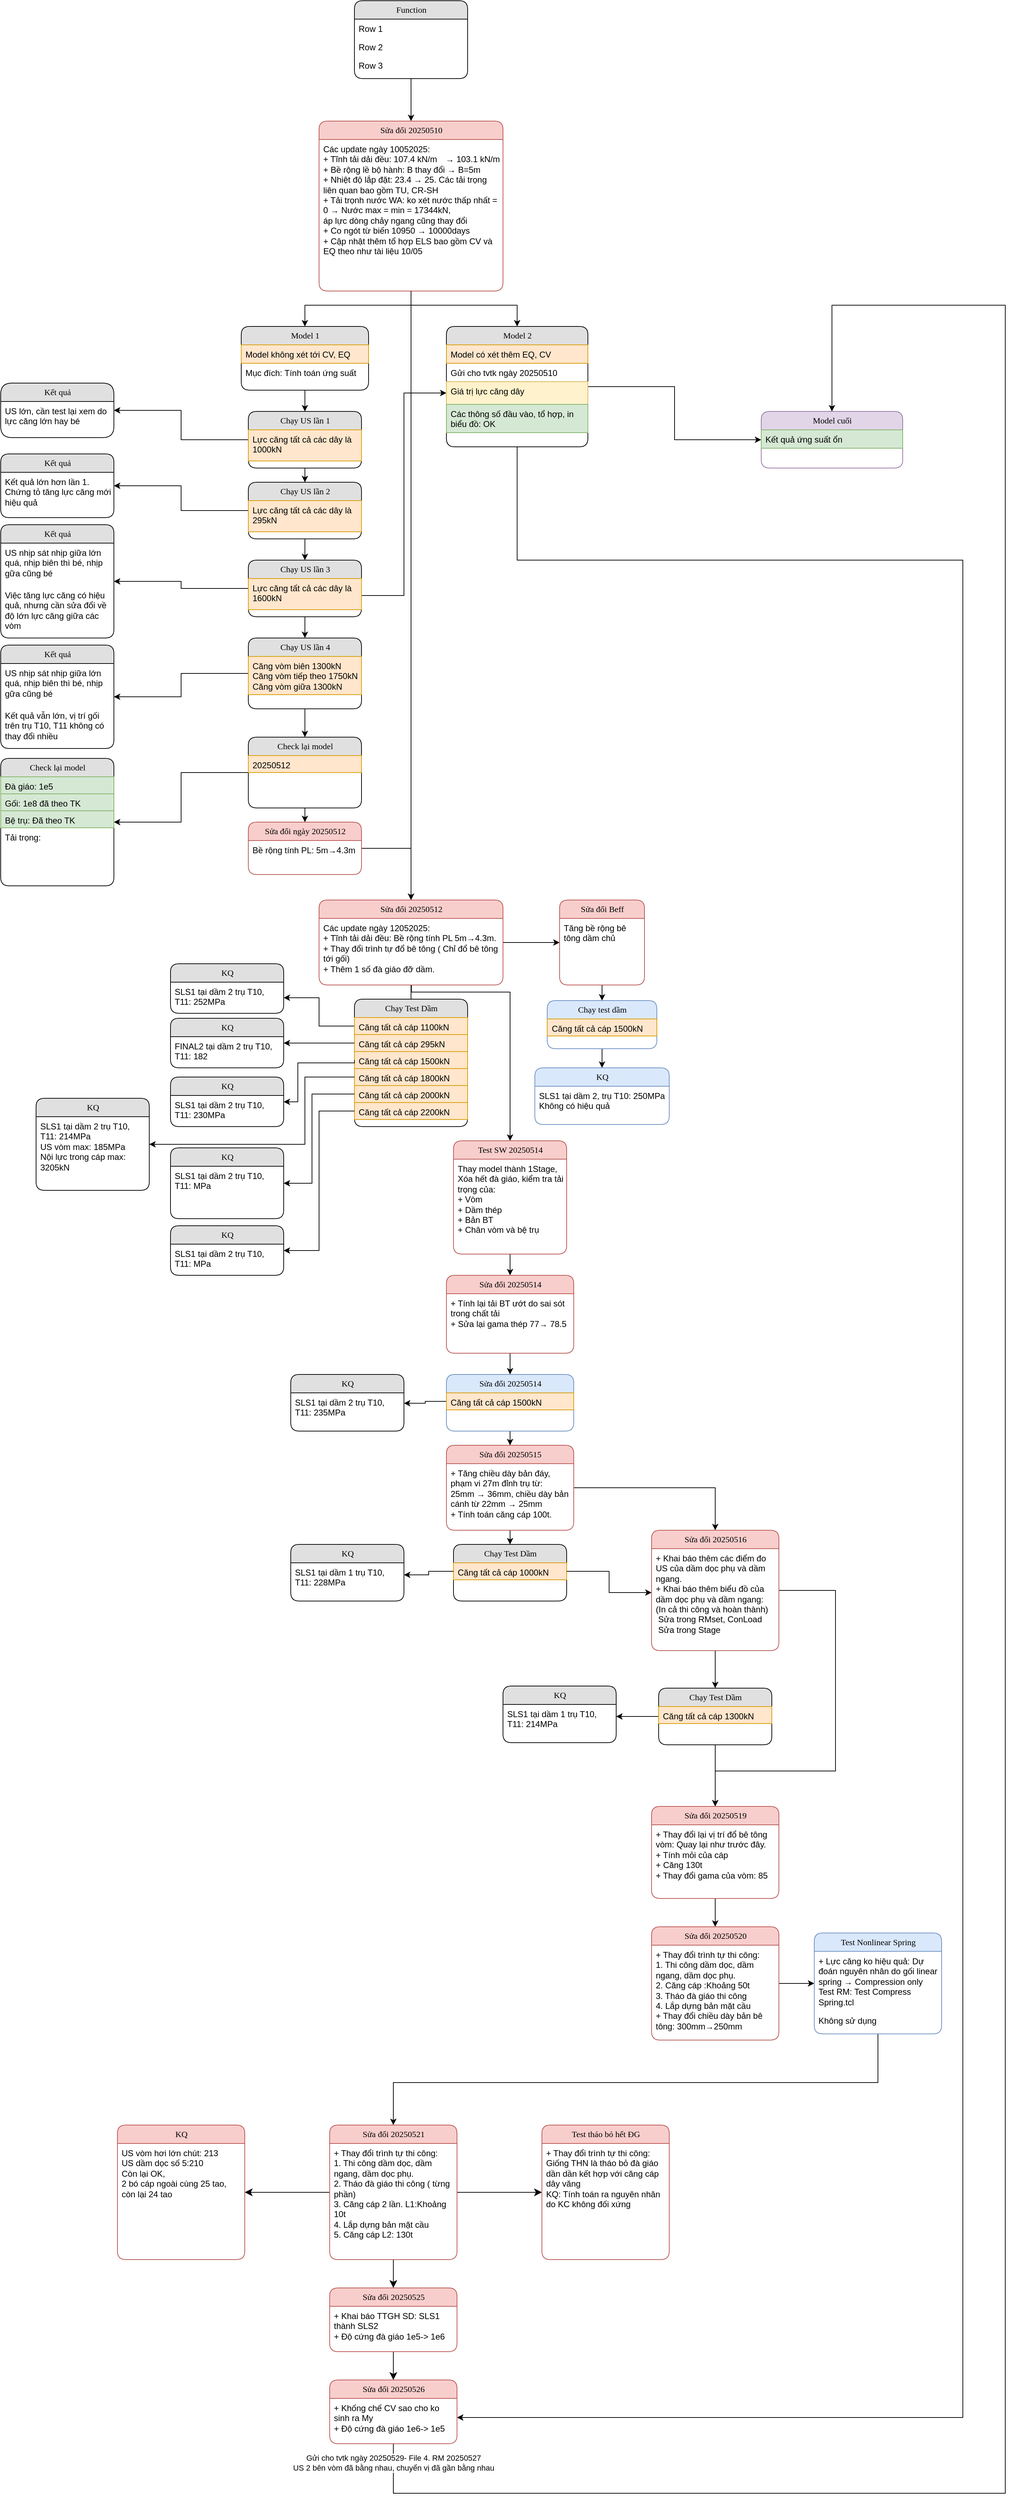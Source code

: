 <mxfile version="27.1.1">
  <diagram name="Page-1" id="b520641d-4fe3-3701-9064-5fc419738815">
    <mxGraphModel dx="1264" dy="1642" grid="1" gridSize="10" guides="1" tooltips="1" connect="1" arrows="1" fold="1" page="1" pageScale="1" pageWidth="850" pageHeight="1100" background="none" math="0" shadow="0">
      <root>
        <mxCell id="0" />
        <mxCell id="1" parent="0" />
        <mxCell id="ZcKWtI1Hsa9g-kHbRSaE-42" value="" style="edgeStyle=orthogonalEdgeStyle;rounded=0;orthogonalLoop=1;jettySize=auto;html=1;entryX=0.5;entryY=0;entryDx=0;entryDy=0;" parent="1" source="21ea969265ad0168-6" target="ZcKWtI1Hsa9g-kHbRSaE-22" edge="1">
          <mxGeometry relative="1" as="geometry" />
        </mxCell>
        <mxCell id="21ea969265ad0168-6" value="Function" style="swimlane;html=1;fontStyle=0;childLayout=stackLayout;horizontal=1;startSize=26;fillColor=#e0e0e0;horizontalStack=0;resizeParent=1;resizeLast=0;collapsible=1;marginBottom=0;swimlaneFillColor=#ffffff;align=center;rounded=1;shadow=0;comic=0;labelBackgroundColor=none;strokeWidth=1;fontFamily=Verdana;fontSize=12" parent="1" vertex="1">
          <mxGeometry x="500" y="-150" width="160" height="110" as="geometry" />
        </mxCell>
        <mxCell id="21ea969265ad0168-7" value="Row 1" style="text;html=1;strokeColor=none;fillColor=none;spacingLeft=4;spacingRight=4;whiteSpace=wrap;overflow=hidden;rotatable=0;points=[[0,0.5],[1,0.5]];portConstraint=eastwest;" parent="21ea969265ad0168-6" vertex="1">
          <mxGeometry y="26" width="160" height="26" as="geometry" />
        </mxCell>
        <mxCell id="21ea969265ad0168-8" value="Row 2" style="text;html=1;strokeColor=none;fillColor=none;spacingLeft=4;spacingRight=4;whiteSpace=wrap;overflow=hidden;rotatable=0;points=[[0,0.5],[1,0.5]];portConstraint=eastwest;" parent="21ea969265ad0168-6" vertex="1">
          <mxGeometry y="52" width="160" height="26" as="geometry" />
        </mxCell>
        <mxCell id="21ea969265ad0168-9" value="Row 3" style="text;html=1;strokeColor=none;fillColor=none;spacingLeft=4;spacingRight=4;whiteSpace=wrap;overflow=hidden;rotatable=0;points=[[0,0.5],[1,0.5]];portConstraint=eastwest;" parent="21ea969265ad0168-6" vertex="1">
          <mxGeometry y="78" width="160" height="26" as="geometry" />
        </mxCell>
        <mxCell id="ZcKWtI1Hsa9g-kHbRSaE-65" value="" style="edgeStyle=orthogonalEdgeStyle;rounded=0;orthogonalLoop=1;jettySize=auto;html=1;entryX=0.5;entryY=0;entryDx=0;entryDy=0;" parent="1" source="21ea969265ad0168-10" target="ZcKWtI1Hsa9g-kHbRSaE-1" edge="1">
          <mxGeometry relative="1" as="geometry" />
        </mxCell>
        <mxCell id="21ea969265ad0168-10" value="Model 1" style="swimlane;html=1;fontStyle=0;childLayout=stackLayout;horizontal=1;startSize=26;fillColor=#e0e0e0;horizontalStack=0;resizeParent=1;resizeLast=0;collapsible=1;marginBottom=0;swimlaneFillColor=#ffffff;align=center;rounded=1;shadow=0;comic=0;labelBackgroundColor=none;strokeWidth=1;fontFamily=Verdana;fontSize=12" parent="1" vertex="1">
          <mxGeometry x="340" y="310" width="180" height="90" as="geometry" />
        </mxCell>
        <mxCell id="ZcKWtI1Hsa9g-kHbRSaE-64" value="Model không xét tới CV, EQ" style="text;html=1;strokeColor=#d79b00;fillColor=#ffe6cc;spacingLeft=4;spacingRight=4;whiteSpace=wrap;overflow=hidden;rotatable=0;points=[[0,0.5],[1,0.5]];portConstraint=eastwest;" parent="21ea969265ad0168-10" vertex="1">
          <mxGeometry y="26" width="180" height="26" as="geometry" />
        </mxCell>
        <mxCell id="21ea969265ad0168-11" value="Mục đích: Tính toán ứng suất" style="text;html=1;spacingLeft=4;spacingRight=4;whiteSpace=wrap;overflow=hidden;rotatable=0;points=[[0,0.5],[1,0.5]];portConstraint=eastwest;" parent="21ea969265ad0168-10" vertex="1">
          <mxGeometry y="52" width="180" height="26" as="geometry" />
        </mxCell>
        <mxCell id="ZcKWtI1Hsa9g-kHbRSaE-9" value="" style="edgeStyle=orthogonalEdgeStyle;rounded=0;orthogonalLoop=1;jettySize=auto;html=1;" parent="1" source="ZcKWtI1Hsa9g-kHbRSaE-1" target="ZcKWtI1Hsa9g-kHbRSaE-7" edge="1">
          <mxGeometry relative="1" as="geometry" />
        </mxCell>
        <mxCell id="ZcKWtI1Hsa9g-kHbRSaE-75" value="" style="edgeStyle=orthogonalEdgeStyle;rounded=0;orthogonalLoop=1;jettySize=auto;html=1;" parent="1" source="ZcKWtI1Hsa9g-kHbRSaE-1" target="ZcKWtI1Hsa9g-kHbRSaE-72" edge="1">
          <mxGeometry relative="1" as="geometry" />
        </mxCell>
        <mxCell id="ZcKWtI1Hsa9g-kHbRSaE-1" value="Chạy US lần 1" style="swimlane;html=1;fontStyle=0;childLayout=stackLayout;horizontal=1;startSize=26;fillColor=#e0e0e0;horizontalStack=0;resizeParent=1;resizeLast=0;collapsible=1;marginBottom=0;swimlaneFillColor=#ffffff;align=center;rounded=1;shadow=0;comic=0;labelBackgroundColor=none;strokeWidth=1;fontFamily=Verdana;fontSize=12" parent="1" vertex="1">
          <mxGeometry x="350" y="430" width="160" height="80" as="geometry" />
        </mxCell>
        <mxCell id="ZcKWtI1Hsa9g-kHbRSaE-10" value="Lực căng tất cả các dây là 1000kN" style="text;html=1;strokeColor=#d79b00;fillColor=#ffe6cc;spacingLeft=4;spacingRight=4;whiteSpace=wrap;overflow=hidden;rotatable=0;points=[[0,0.5],[1,0.5]];portConstraint=eastwest;" parent="ZcKWtI1Hsa9g-kHbRSaE-1" vertex="1">
          <mxGeometry y="26" width="160" height="44" as="geometry" />
        </mxCell>
        <mxCell id="ZcKWtI1Hsa9g-kHbRSaE-15" value="" style="edgeStyle=orthogonalEdgeStyle;rounded=0;orthogonalLoop=1;jettySize=auto;html=1;" parent="1" source="ZcKWtI1Hsa9g-kHbRSaE-7" target="ZcKWtI1Hsa9g-kHbRSaE-12" edge="1">
          <mxGeometry relative="1" as="geometry" />
        </mxCell>
        <mxCell id="ZcKWtI1Hsa9g-kHbRSaE-78" value="" style="edgeStyle=orthogonalEdgeStyle;rounded=0;orthogonalLoop=1;jettySize=auto;html=1;" parent="1" source="ZcKWtI1Hsa9g-kHbRSaE-7" target="ZcKWtI1Hsa9g-kHbRSaE-76" edge="1">
          <mxGeometry relative="1" as="geometry" />
        </mxCell>
        <mxCell id="ZcKWtI1Hsa9g-kHbRSaE-7" value="Chạy US lần 2" style="swimlane;html=1;fontStyle=0;childLayout=stackLayout;horizontal=1;startSize=26;fillColor=#e0e0e0;horizontalStack=0;resizeParent=1;resizeLast=0;collapsible=1;marginBottom=0;swimlaneFillColor=#ffffff;align=center;rounded=1;shadow=0;comic=0;labelBackgroundColor=none;strokeWidth=1;fontFamily=Verdana;fontSize=12" parent="1" vertex="1">
          <mxGeometry x="350" y="530" width="160" height="80" as="geometry" />
        </mxCell>
        <mxCell id="ZcKWtI1Hsa9g-kHbRSaE-11" value="Lực căng tất cả các dây là 295kN" style="text;html=1;strokeColor=#d79b00;fillColor=#ffe6cc;spacingLeft=4;spacingRight=4;whiteSpace=wrap;overflow=hidden;rotatable=0;points=[[0,0.5],[1,0.5]];portConstraint=eastwest;" parent="ZcKWtI1Hsa9g-kHbRSaE-7" vertex="1">
          <mxGeometry y="26" width="160" height="44" as="geometry" />
        </mxCell>
        <mxCell id="ZcKWtI1Hsa9g-kHbRSaE-21" value="" style="edgeStyle=orthogonalEdgeStyle;rounded=0;orthogonalLoop=1;jettySize=auto;html=1;" parent="1" source="ZcKWtI1Hsa9g-kHbRSaE-12" target="ZcKWtI1Hsa9g-kHbRSaE-17" edge="1">
          <mxGeometry relative="1" as="geometry" />
        </mxCell>
        <mxCell id="ZcKWtI1Hsa9g-kHbRSaE-48" value="" style="edgeStyle=orthogonalEdgeStyle;rounded=0;orthogonalLoop=1;jettySize=auto;html=1;entryX=0;entryY=0.5;entryDx=0;entryDy=0;" parent="1" source="ZcKWtI1Hsa9g-kHbRSaE-12" target="ZcKWtI1Hsa9g-kHbRSaE-50" edge="1">
          <mxGeometry relative="1" as="geometry">
            <mxPoint x="590" y="380" as="targetPoint" />
            <Array as="points">
              <mxPoint x="570" y="690" />
              <mxPoint x="570" y="404" />
            </Array>
          </mxGeometry>
        </mxCell>
        <mxCell id="ZcKWtI1Hsa9g-kHbRSaE-83" value="" style="edgeStyle=orthogonalEdgeStyle;rounded=0;orthogonalLoop=1;jettySize=auto;html=1;" parent="1" source="ZcKWtI1Hsa9g-kHbRSaE-12" target="ZcKWtI1Hsa9g-kHbRSaE-79" edge="1">
          <mxGeometry relative="1" as="geometry" />
        </mxCell>
        <mxCell id="ZcKWtI1Hsa9g-kHbRSaE-12" value="Chạy US lần 3" style="swimlane;html=1;fontStyle=0;childLayout=stackLayout;horizontal=1;startSize=26;fillColor=#e0e0e0;horizontalStack=0;resizeParent=1;resizeLast=0;collapsible=1;marginBottom=0;swimlaneFillColor=#ffffff;align=center;rounded=1;shadow=0;comic=0;labelBackgroundColor=none;strokeWidth=1;fontFamily=Verdana;fontSize=12" parent="1" vertex="1">
          <mxGeometry x="350" y="640" width="160" height="80" as="geometry" />
        </mxCell>
        <mxCell id="ZcKWtI1Hsa9g-kHbRSaE-13" value="Lực căng tất cả các dây là 1600kN" style="text;html=1;strokeColor=#d79b00;fillColor=#ffe6cc;spacingLeft=4;spacingRight=4;whiteSpace=wrap;overflow=hidden;rotatable=0;points=[[0,0.5],[1,0.5]];portConstraint=eastwest;" parent="ZcKWtI1Hsa9g-kHbRSaE-12" vertex="1">
          <mxGeometry y="26" width="160" height="44" as="geometry" />
        </mxCell>
        <mxCell id="ZcKWtI1Hsa9g-kHbRSaE-89" value="" style="edgeStyle=orthogonalEdgeStyle;rounded=0;orthogonalLoop=1;jettySize=auto;html=1;" parent="1" source="ZcKWtI1Hsa9g-kHbRSaE-17" target="ZcKWtI1Hsa9g-kHbRSaE-85" edge="1">
          <mxGeometry relative="1" as="geometry" />
        </mxCell>
        <mxCell id="ZcKWtI1Hsa9g-kHbRSaE-92" value="" style="edgeStyle=orthogonalEdgeStyle;rounded=0;orthogonalLoop=1;jettySize=auto;html=1;" parent="1" source="ZcKWtI1Hsa9g-kHbRSaE-17" target="ZcKWtI1Hsa9g-kHbRSaE-90" edge="1">
          <mxGeometry relative="1" as="geometry">
            <Array as="points">
              <mxPoint x="430" y="860" />
              <mxPoint x="430" y="860" />
            </Array>
          </mxGeometry>
        </mxCell>
        <mxCell id="ZcKWtI1Hsa9g-kHbRSaE-17" value="Chạy US lần 4" style="swimlane;html=1;fontStyle=0;childLayout=stackLayout;horizontal=1;startSize=26;fillColor=#e0e0e0;horizontalStack=0;resizeParent=1;resizeLast=0;collapsible=1;marginBottom=0;swimlaneFillColor=#ffffff;align=center;rounded=1;shadow=0;comic=0;labelBackgroundColor=none;strokeWidth=1;fontFamily=Verdana;fontSize=12" parent="1" vertex="1">
          <mxGeometry x="350" y="750" width="160" height="100" as="geometry" />
        </mxCell>
        <mxCell id="ZcKWtI1Hsa9g-kHbRSaE-18" value="Căng vòm biên 1300kN&lt;div&gt;Căng vòm tiếp theo 1750kN&lt;/div&gt;&lt;div&gt;Căng vòm giữa 1300kN&lt;/div&gt;" style="text;html=1;strokeColor=#d79b00;fillColor=#ffe6cc;spacingLeft=4;spacingRight=4;whiteSpace=wrap;overflow=hidden;rotatable=0;points=[[0,0.5],[1,0.5]];portConstraint=eastwest;" parent="ZcKWtI1Hsa9g-kHbRSaE-17" vertex="1">
          <mxGeometry y="26" width="160" height="54" as="geometry" />
        </mxCell>
        <mxCell id="ZcKWtI1Hsa9g-kHbRSaE-63" value="" style="edgeStyle=orthogonalEdgeStyle;rounded=0;orthogonalLoop=1;jettySize=auto;html=1;entryX=0.5;entryY=0;entryDx=0;entryDy=0;exitX=0.5;exitY=1;exitDx=0;exitDy=0;flowAnimation=0;" parent="1" source="ZcKWtI1Hsa9g-kHbRSaE-22" target="21ea969265ad0168-10" edge="1">
          <mxGeometry relative="1" as="geometry">
            <mxPoint x="420" y="260" as="targetPoint" />
            <Array as="points">
              <mxPoint x="580" y="280" />
              <mxPoint x="430" y="280" />
            </Array>
          </mxGeometry>
        </mxCell>
        <mxCell id="eAJpKgocKo00yRRnLbiQ-3" value="" style="edgeStyle=orthogonalEdgeStyle;rounded=0;orthogonalLoop=1;jettySize=auto;html=1;" parent="1" source="ZcKWtI1Hsa9g-kHbRSaE-22" target="eAJpKgocKo00yRRnLbiQ-1" edge="1">
          <mxGeometry relative="1" as="geometry" />
        </mxCell>
        <mxCell id="ZcKWtI1Hsa9g-kHbRSaE-22" value="Sửa đổi 20250510" style="swimlane;html=1;fontStyle=0;childLayout=stackLayout;horizontal=1;startSize=26;fillColor=#f8cecc;horizontalStack=0;resizeParent=1;resizeLast=0;collapsible=1;marginBottom=0;swimlaneFillColor=#ffffff;align=center;rounded=1;shadow=0;comic=0;labelBackgroundColor=none;strokeWidth=1;fontFamily=Verdana;fontSize=12;strokeColor=#b85450;" parent="1" vertex="1">
          <mxGeometry x="450" y="20" width="260" height="240" as="geometry" />
        </mxCell>
        <mxCell id="ZcKWtI1Hsa9g-kHbRSaE-23" value="&lt;div&gt;Các update ngày 10052025:&lt;/div&gt;&lt;div&gt;+ Tĩnh tải dải đều: 107.4 kN/m　→ 103.1 kN/m&lt;/div&gt;&lt;div&gt;+ Bề rộng lề bộ hành: B thay đổi → B=5m&lt;/div&gt;&lt;div&gt;+ Nhiệt độ lắp đặt: 23.4 → 25. Các tải trọng liên quan bao gồm TU, CR-SH&lt;/div&gt;&lt;div&gt;+ Tải trọnh nước WA: ko xét nước thấp nhất = 0 → Nước max = min = 17344kN,&amp;nbsp;&lt;/div&gt;&lt;div&gt;áp lực dòng chảy ngang cũng thay đổi&lt;/div&gt;&lt;div&gt;+ Co ngót từ biến 10950 → 10000days&lt;/div&gt;&lt;div&gt;+ Cập nhật thêm tổ hợp ELS bao gồm CV và EQ theo như tài liệu 10/05&lt;/div&gt;" style="text;html=1;strokeColor=none;fillColor=none;spacingLeft=4;spacingRight=4;whiteSpace=wrap;overflow=hidden;rotatable=0;points=[[0,0.5],[1,0.5]];portConstraint=eastwest;" parent="ZcKWtI1Hsa9g-kHbRSaE-22" vertex="1">
          <mxGeometry y="26" width="260" height="174" as="geometry" />
        </mxCell>
        <mxCell id="ZcKWtI1Hsa9g-kHbRSaE-30" value="" style="edgeStyle=orthogonalEdgeStyle;rounded=0;orthogonalLoop=1;jettySize=auto;html=1;entryX=0.5;entryY=0;entryDx=0;entryDy=0;exitX=0.5;exitY=1;exitDx=0;exitDy=0;" parent="1" source="ZcKWtI1Hsa9g-kHbRSaE-22" target="ZcKWtI1Hsa9g-kHbRSaE-38" edge="1">
          <mxGeometry relative="1" as="geometry">
            <mxPoint x="340" y="540" as="targetPoint" />
            <Array as="points">
              <mxPoint x="580" y="280" />
              <mxPoint x="730" y="280" />
            </Array>
          </mxGeometry>
        </mxCell>
        <mxCell id="ZcKWtI1Hsa9g-kHbRSaE-71" value="" style="edgeStyle=orthogonalEdgeStyle;rounded=0;orthogonalLoop=1;jettySize=auto;html=1;" parent="1" source="ZcKWtI1Hsa9g-kHbRSaE-38" target="ZcKWtI1Hsa9g-kHbRSaE-66" edge="1">
          <mxGeometry relative="1" as="geometry" />
        </mxCell>
        <mxCell id="Ugecf2p9yikkqJVGO9DQ-6" value="" style="edgeStyle=orthogonalEdgeStyle;rounded=0;orthogonalLoop=1;jettySize=auto;html=1;entryX=1;entryY=0.5;entryDx=0;entryDy=0;" edge="1" parent="1" source="ZcKWtI1Hsa9g-kHbRSaE-38" target="d7y5ZlwVaBhikPxvO31W-11">
          <mxGeometry relative="1" as="geometry">
            <mxPoint x="1290" y="2290" as="targetPoint" />
            <Array as="points">
              <mxPoint x="730" y="640" />
              <mxPoint x="1360" y="640" />
              <mxPoint x="1360" y="3263" />
            </Array>
          </mxGeometry>
        </mxCell>
        <mxCell id="ZcKWtI1Hsa9g-kHbRSaE-38" value="Model 2" style="swimlane;html=1;fontStyle=0;childLayout=stackLayout;horizontal=1;startSize=26;fillColor=#e0e0e0;horizontalStack=0;resizeParent=1;resizeLast=0;collapsible=1;marginBottom=0;swimlaneFillColor=#ffffff;align=center;rounded=1;shadow=0;comic=0;labelBackgroundColor=none;strokeWidth=1;fontFamily=Verdana;fontSize=12" parent="1" vertex="1">
          <mxGeometry x="630" y="310" width="200" height="170" as="geometry" />
        </mxCell>
        <mxCell id="ZcKWtI1Hsa9g-kHbRSaE-43" value="Model có xét thêm EQ, CV" style="text;html=1;strokeColor=#d79b00;fillColor=#ffe6cc;spacingLeft=4;spacingRight=4;whiteSpace=wrap;overflow=hidden;rotatable=0;points=[[0,0.5],[1,0.5]];portConstraint=eastwest;" parent="ZcKWtI1Hsa9g-kHbRSaE-38" vertex="1">
          <mxGeometry y="26" width="200" height="26" as="geometry" />
        </mxCell>
        <mxCell id="ZcKWtI1Hsa9g-kHbRSaE-39" value="Gửi cho tvtk ngày 20250510" style="text;html=1;strokeColor=none;fillColor=none;spacingLeft=4;spacingRight=4;whiteSpace=wrap;overflow=hidden;rotatable=0;points=[[0,0.5],[1,0.5]];portConstraint=eastwest;" parent="ZcKWtI1Hsa9g-kHbRSaE-38" vertex="1">
          <mxGeometry y="52" width="200" height="26" as="geometry" />
        </mxCell>
        <mxCell id="ZcKWtI1Hsa9g-kHbRSaE-50" value="Giá trị lực căng dây" style="text;html=1;strokeColor=#d6b656;fillColor=#fff2cc;spacingLeft=4;spacingRight=4;whiteSpace=wrap;overflow=hidden;rotatable=0;points=[[0,0.5],[1,0.5]];portConstraint=eastwest;" parent="ZcKWtI1Hsa9g-kHbRSaE-38" vertex="1">
          <mxGeometry y="78" width="200" height="32" as="geometry" />
        </mxCell>
        <mxCell id="ZcKWtI1Hsa9g-kHbRSaE-49" value="Các thông số đầu vào, tổ hợp, in biểu đồ: OK" style="text;html=1;strokeColor=#82b366;fillColor=#d5e8d4;spacingLeft=4;spacingRight=4;whiteSpace=wrap;overflow=hidden;rotatable=0;points=[[0,0.5],[1,0.5]];portConstraint=eastwest;" parent="ZcKWtI1Hsa9g-kHbRSaE-38" vertex="1">
          <mxGeometry y="110" width="200" height="40" as="geometry" />
        </mxCell>
        <mxCell id="ZcKWtI1Hsa9g-kHbRSaE-66" value="Model cuối" style="swimlane;html=1;fontStyle=0;childLayout=stackLayout;horizontal=1;startSize=26;fillColor=#e1d5e7;horizontalStack=0;resizeParent=1;resizeLast=0;collapsible=1;marginBottom=0;swimlaneFillColor=#ffffff;align=center;rounded=1;shadow=0;comic=0;labelBackgroundColor=none;strokeWidth=1;fontFamily=Verdana;fontSize=12;strokeColor=#9673a6;" parent="1" vertex="1">
          <mxGeometry x="1075" y="430" width="200" height="80" as="geometry" />
        </mxCell>
        <mxCell id="ZcKWtI1Hsa9g-kHbRSaE-67" value="Kết quả ứng suất ổn" style="text;html=1;strokeColor=#82b366;fillColor=#d5e8d4;spacingLeft=4;spacingRight=4;whiteSpace=wrap;overflow=hidden;rotatable=0;points=[[0,0.5],[1,0.5]];portConstraint=eastwest;" parent="ZcKWtI1Hsa9g-kHbRSaE-66" vertex="1">
          <mxGeometry y="26" width="200" height="26" as="geometry" />
        </mxCell>
        <mxCell id="ZcKWtI1Hsa9g-kHbRSaE-72" value="Kết quả" style="swimlane;html=1;fontStyle=0;childLayout=stackLayout;horizontal=1;startSize=26;fillColor=#e0e0e0;horizontalStack=0;resizeParent=1;resizeLast=0;collapsible=1;marginBottom=0;swimlaneFillColor=#ffffff;align=center;rounded=1;shadow=0;comic=0;labelBackgroundColor=none;strokeWidth=1;fontFamily=Verdana;fontSize=12;arcSize=20;" parent="1" vertex="1">
          <mxGeometry y="390" width="160" height="77" as="geometry" />
        </mxCell>
        <mxCell id="ZcKWtI1Hsa9g-kHbRSaE-74" value="US lớn, cần test lại xem do lực căng lớn hay bé" style="text;html=1;strokeColor=none;fillColor=none;spacingLeft=4;spacingRight=4;whiteSpace=wrap;overflow=hidden;rotatable=0;points=[[0,0.5],[1,0.5]];portConstraint=eastwest;" parent="ZcKWtI1Hsa9g-kHbRSaE-72" vertex="1">
          <mxGeometry y="26" width="160" height="44" as="geometry" />
        </mxCell>
        <mxCell id="ZcKWtI1Hsa9g-kHbRSaE-76" value="Kết quả" style="swimlane;html=1;fontStyle=0;childLayout=stackLayout;horizontal=1;startSize=26;fillColor=#e0e0e0;horizontalStack=0;resizeParent=1;resizeLast=0;collapsible=1;marginBottom=0;swimlaneFillColor=#ffffff;align=center;rounded=1;shadow=0;comic=0;labelBackgroundColor=none;strokeWidth=1;fontFamily=Verdana;fontSize=12" parent="1" vertex="1">
          <mxGeometry y="490" width="160" height="90" as="geometry" />
        </mxCell>
        <mxCell id="ZcKWtI1Hsa9g-kHbRSaE-77" value="Kết quả lớn hơn lần 1. Chứng tỏ tăng lực căng mới hiệu quả" style="text;html=1;spacingLeft=4;spacingRight=4;whiteSpace=wrap;overflow=hidden;rotatable=0;points=[[0,0.5],[1,0.5]];portConstraint=eastwest;" parent="ZcKWtI1Hsa9g-kHbRSaE-76" vertex="1">
          <mxGeometry y="26" width="160" height="64" as="geometry" />
        </mxCell>
        <mxCell id="ZcKWtI1Hsa9g-kHbRSaE-79" value="Kết quả" style="swimlane;html=1;fontStyle=0;childLayout=stackLayout;horizontal=1;startSize=26;fillColor=#e0e0e0;horizontalStack=0;resizeParent=1;resizeLast=0;collapsible=1;marginBottom=0;swimlaneFillColor=#ffffff;align=center;rounded=1;shadow=0;comic=0;labelBackgroundColor=none;strokeWidth=1;fontFamily=Verdana;fontSize=12" parent="1" vertex="1">
          <mxGeometry y="590" width="160" height="160" as="geometry" />
        </mxCell>
        <mxCell id="ZcKWtI1Hsa9g-kHbRSaE-81" value="US nhịp sát nhịp giữa lớn quá, nhịp biên thì bé, nhịp gữa cũng bé" style="text;html=1;strokeColor=none;fillColor=none;spacingLeft=4;spacingRight=4;whiteSpace=wrap;overflow=hidden;rotatable=0;points=[[0,0.5],[1,0.5]];portConstraint=eastwest;" parent="ZcKWtI1Hsa9g-kHbRSaE-79" vertex="1">
          <mxGeometry y="26" width="160" height="60" as="geometry" />
        </mxCell>
        <mxCell id="ZcKWtI1Hsa9g-kHbRSaE-82" value="Việc tăng lực căng có hiệu quả, nhưng cần sửa đổi về độ lớn lực căng giữa các vòm" style="text;html=1;strokeColor=none;fillColor=none;spacingLeft=4;spacingRight=4;whiteSpace=wrap;overflow=hidden;rotatable=0;points=[[0,0.5],[1,0.5]];portConstraint=eastwest;" parent="ZcKWtI1Hsa9g-kHbRSaE-79" vertex="1">
          <mxGeometry y="86" width="160" height="60" as="geometry" />
        </mxCell>
        <mxCell id="ZcKWtI1Hsa9g-kHbRSaE-85" value="Kết quả" style="swimlane;html=1;fontStyle=0;childLayout=stackLayout;horizontal=1;startSize=26;fillColor=#e0e0e0;horizontalStack=0;resizeParent=1;resizeLast=0;collapsible=1;marginBottom=0;swimlaneFillColor=#ffffff;align=center;rounded=1;shadow=0;comic=0;labelBackgroundColor=none;strokeWidth=1;fontFamily=Verdana;fontSize=12" parent="1" vertex="1">
          <mxGeometry y="760" width="160" height="146" as="geometry" />
        </mxCell>
        <mxCell id="ZcKWtI1Hsa9g-kHbRSaE-87" value="US nhịp sát nhịp giữa lớn quá, nhịp biên thì bé, nhịp gữa cũng bé" style="text;html=1;strokeColor=none;fillColor=none;spacingLeft=4;spacingRight=4;whiteSpace=wrap;overflow=hidden;rotatable=0;points=[[0,0.5],[1,0.5]];portConstraint=eastwest;" parent="ZcKWtI1Hsa9g-kHbRSaE-85" vertex="1">
          <mxGeometry y="26" width="160" height="60" as="geometry" />
        </mxCell>
        <mxCell id="ZcKWtI1Hsa9g-kHbRSaE-88" value="Kết quả vẫn lớn, vị trí gối trên trụ T10, T11 không có thay đổi nhiều" style="text;html=1;strokeColor=none;fillColor=none;spacingLeft=4;spacingRight=4;whiteSpace=wrap;overflow=hidden;rotatable=0;points=[[0,0.5],[1,0.5]];portConstraint=eastwest;" parent="ZcKWtI1Hsa9g-kHbRSaE-85" vertex="1">
          <mxGeometry y="86" width="160" height="60" as="geometry" />
        </mxCell>
        <mxCell id="ZcKWtI1Hsa9g-kHbRSaE-97" value="" style="edgeStyle=orthogonalEdgeStyle;rounded=0;orthogonalLoop=1;jettySize=auto;html=1;" parent="1" source="ZcKWtI1Hsa9g-kHbRSaE-90" target="ZcKWtI1Hsa9g-kHbRSaE-95" edge="1">
          <mxGeometry relative="1" as="geometry" />
        </mxCell>
        <mxCell id="ZcKWtI1Hsa9g-kHbRSaE-103" value="" style="edgeStyle=orthogonalEdgeStyle;rounded=0;orthogonalLoop=1;jettySize=auto;html=1;" parent="1" source="ZcKWtI1Hsa9g-kHbRSaE-90" target="ZcKWtI1Hsa9g-kHbRSaE-101" edge="1">
          <mxGeometry relative="1" as="geometry" />
        </mxCell>
        <mxCell id="ZcKWtI1Hsa9g-kHbRSaE-90" value="Check lại model" style="swimlane;html=1;fontStyle=0;childLayout=stackLayout;horizontal=1;startSize=26;fillColor=#e0e0e0;horizontalStack=0;resizeParent=1;resizeLast=0;collapsible=1;marginBottom=0;swimlaneFillColor=#ffffff;align=center;rounded=1;shadow=0;comic=0;labelBackgroundColor=none;strokeWidth=1;fontFamily=Verdana;fontSize=12" parent="1" vertex="1">
          <mxGeometry x="350" y="890" width="160" height="100" as="geometry" />
        </mxCell>
        <mxCell id="ZcKWtI1Hsa9g-kHbRSaE-91" value="20250512" style="text;html=1;strokeColor=#d79b00;fillColor=#ffe6cc;spacingLeft=4;spacingRight=4;whiteSpace=wrap;overflow=hidden;rotatable=0;points=[[0,0.5],[1,0.5]];portConstraint=eastwest;" parent="ZcKWtI1Hsa9g-kHbRSaE-90" vertex="1">
          <mxGeometry y="26" width="160" height="24" as="geometry" />
        </mxCell>
        <mxCell id="ZcKWtI1Hsa9g-kHbRSaE-95" value="Check lại model" style="swimlane;html=1;fontStyle=0;childLayout=stackLayout;horizontal=1;startSize=26;fillColor=#e0e0e0;horizontalStack=0;resizeParent=1;resizeLast=0;collapsible=1;marginBottom=0;swimlaneFillColor=#ffffff;align=center;rounded=1;shadow=0;comic=0;labelBackgroundColor=none;strokeWidth=1;fontFamily=Verdana;fontSize=12" parent="1" vertex="1">
          <mxGeometry y="920" width="160" height="180" as="geometry" />
        </mxCell>
        <mxCell id="ZcKWtI1Hsa9g-kHbRSaE-96" value="Đà giáo: 1e5" style="text;html=1;spacingLeft=4;spacingRight=4;whiteSpace=wrap;overflow=hidden;rotatable=0;points=[[0,0.5],[1,0.5]];portConstraint=eastwest;fillColor=#d5e8d4;strokeColor=#82b366;" parent="ZcKWtI1Hsa9g-kHbRSaE-95" vertex="1">
          <mxGeometry y="26" width="160" height="24" as="geometry" />
        </mxCell>
        <mxCell id="ZcKWtI1Hsa9g-kHbRSaE-98" value="Gối: 1e8 đã theo TK" style="text;html=1;spacingLeft=4;spacingRight=4;whiteSpace=wrap;overflow=hidden;rotatable=0;points=[[0,0.5],[1,0.5]];portConstraint=eastwest;fillColor=#d5e8d4;strokeColor=#82b366;" parent="ZcKWtI1Hsa9g-kHbRSaE-95" vertex="1">
          <mxGeometry y="50" width="160" height="24" as="geometry" />
        </mxCell>
        <mxCell id="ZcKWtI1Hsa9g-kHbRSaE-100" value="Bệ trụ: Đã theo TK" style="text;html=1;spacingLeft=4;spacingRight=4;whiteSpace=wrap;overflow=hidden;rotatable=0;points=[[0,0.5],[1,0.5]];portConstraint=eastwest;fillColor=#d5e8d4;strokeColor=#82b366;" parent="ZcKWtI1Hsa9g-kHbRSaE-95" vertex="1">
          <mxGeometry y="74" width="160" height="24" as="geometry" />
        </mxCell>
        <mxCell id="ZcKWtI1Hsa9g-kHbRSaE-99" value="Tải trọng:&amp;nbsp;" style="text;html=1;spacingLeft=4;spacingRight=4;whiteSpace=wrap;overflow=hidden;rotatable=0;points=[[0,0.5],[1,0.5]];portConstraint=eastwest;" parent="ZcKWtI1Hsa9g-kHbRSaE-95" vertex="1">
          <mxGeometry y="98" width="160" height="24" as="geometry" />
        </mxCell>
        <mxCell id="eAJpKgocKo00yRRnLbiQ-16" value="" style="edgeStyle=orthogonalEdgeStyle;rounded=0;orthogonalLoop=1;jettySize=auto;html=1;entryX=0.5;entryY=0;entryDx=0;entryDy=0;horizontal=0;" parent="1" source="ZcKWtI1Hsa9g-kHbRSaE-101" target="eAJpKgocKo00yRRnLbiQ-1" edge="1">
          <mxGeometry relative="1" as="geometry">
            <mxPoint x="590" y="1047" as="targetPoint" />
            <Array as="points">
              <mxPoint x="580" y="1047" />
            </Array>
          </mxGeometry>
        </mxCell>
        <mxCell id="ZcKWtI1Hsa9g-kHbRSaE-101" value="Sửa đổi ngày 20250512" style="swimlane;html=1;fontStyle=0;childLayout=stackLayout;horizontal=1;startSize=26;fillColor=#f8cecc;horizontalStack=0;resizeParent=1;resizeLast=0;collapsible=1;marginBottom=0;swimlaneFillColor=#ffffff;align=center;rounded=1;shadow=0;comic=0;labelBackgroundColor=none;strokeWidth=1;fontFamily=Verdana;fontSize=12;strokeColor=#b85450;" parent="1" vertex="1">
          <mxGeometry x="350" y="1010" width="160" height="74" as="geometry" />
        </mxCell>
        <mxCell id="ZcKWtI1Hsa9g-kHbRSaE-102" value="Bề rộng tính PL: 5m→4.3m" style="text;html=1;spacingLeft=4;spacingRight=4;whiteSpace=wrap;overflow=hidden;rotatable=0;points=[[0,0.5],[1,0.5]];portConstraint=eastwest;" parent="ZcKWtI1Hsa9g-kHbRSaE-101" vertex="1">
          <mxGeometry y="26" width="160" height="24" as="geometry" />
        </mxCell>
        <mxCell id="eAJpKgocKo00yRRnLbiQ-6" value="" style="edgeStyle=orthogonalEdgeStyle;rounded=0;orthogonalLoop=1;jettySize=auto;html=1;" parent="1" source="eAJpKgocKo00yRRnLbiQ-1" edge="1">
          <mxGeometry relative="1" as="geometry">
            <mxPoint x="580" y="1320" as="targetPoint" />
          </mxGeometry>
        </mxCell>
        <mxCell id="MI-MHxJHhFcNUqdOQOmD-16" value="" style="edgeStyle=orthogonalEdgeStyle;rounded=0;orthogonalLoop=1;jettySize=auto;html=1;" parent="1" source="eAJpKgocKo00yRRnLbiQ-1" target="MI-MHxJHhFcNUqdOQOmD-14" edge="1">
          <mxGeometry relative="1" as="geometry" />
        </mxCell>
        <mxCell id="MI-MHxJHhFcNUqdOQOmD-40" value="" style="edgeStyle=orthogonalEdgeStyle;rounded=0;orthogonalLoop=1;jettySize=auto;html=1;exitX=0.502;exitY=1;exitDx=0;exitDy=0;exitPerimeter=0;entryX=0.5;entryY=0;entryDx=0;entryDy=0;" parent="1" source="eAJpKgocKo00yRRnLbiQ-2" target="MI-MHxJHhFcNUqdOQOmD-38" edge="1">
          <mxGeometry relative="1" as="geometry">
            <Array as="points">
              <mxPoint x="581" y="1250" />
              <mxPoint x="720" y="1250" />
            </Array>
          </mxGeometry>
        </mxCell>
        <mxCell id="eAJpKgocKo00yRRnLbiQ-1" value="Sửa đổi 20250512" style="swimlane;html=1;fontStyle=0;childLayout=stackLayout;horizontal=1;startSize=26;fillColor=#f8cecc;horizontalStack=0;resizeParent=1;resizeLast=0;collapsible=1;marginBottom=0;swimlaneFillColor=#ffffff;align=center;rounded=1;shadow=0;comic=0;labelBackgroundColor=none;strokeWidth=1;fontFamily=Verdana;fontSize=12;strokeColor=#b85450;" parent="1" vertex="1">
          <mxGeometry x="450" y="1120" width="260" height="120" as="geometry" />
        </mxCell>
        <mxCell id="eAJpKgocKo00yRRnLbiQ-2" value="&lt;div&gt;Các update ngày 12052025:&lt;/div&gt;&lt;div&gt;+ Tĩnh tải dải đều: Bề rộng tính PL 5m→4.3m.&lt;/div&gt;&lt;div&gt;+ Thay đổi trình tự đổ bê tông ( Chỉ đổ bê tông tới gối)&lt;/div&gt;&lt;div&gt;+ Thêm 1 số đà giáo đỡ dầm.&lt;/div&gt;" style="text;html=1;strokeColor=none;fillColor=none;spacingLeft=4;spacingRight=4;whiteSpace=wrap;overflow=hidden;rotatable=0;points=[[0,0.5],[1,0.5]];portConstraint=eastwest;" parent="eAJpKgocKo00yRRnLbiQ-1" vertex="1">
          <mxGeometry y="26" width="260" height="94" as="geometry" />
        </mxCell>
        <mxCell id="eAJpKgocKo00yRRnLbiQ-12" value="" style="edgeStyle=orthogonalEdgeStyle;rounded=0;orthogonalLoop=1;jettySize=auto;html=1;entryX=0.5;entryY=0;entryDx=0;entryDy=0;exitX=0.5;exitY=1;exitDx=0;exitDy=0;" parent="1" source="d7y5ZlwVaBhikPxvO31W-10" target="ZcKWtI1Hsa9g-kHbRSaE-66" edge="1">
          <mxGeometry relative="1" as="geometry">
            <mxPoint x="620" y="690" as="targetPoint" />
            <Array as="points">
              <mxPoint x="555" y="3370" />
              <mxPoint x="1420" y="3370" />
              <mxPoint x="1420" y="280" />
              <mxPoint x="1175" y="280" />
            </Array>
            <mxPoint x="1330" y="2908" as="sourcePoint" />
          </mxGeometry>
        </mxCell>
        <mxCell id="D54tawIrbTjVMq6HwCDy-8" value="Gửi cho tvtk ngày 20250529- File 4. RM 20250527&lt;div&gt;US 2 bên vòm đã bằng nhau, chuyển vị đã gần bằng nhau&lt;/div&gt;" style="edgeLabel;html=1;align=center;verticalAlign=middle;resizable=0;points=[];" parent="eAJpKgocKo00yRRnLbiQ-12" vertex="1" connectable="0">
          <mxGeometry x="-0.973" y="1" relative="1" as="geometry">
            <mxPoint x="-1" y="-33" as="offset" />
          </mxGeometry>
        </mxCell>
        <mxCell id="MI-MHxJHhFcNUqdOQOmD-3" value="" style="edgeStyle=orthogonalEdgeStyle;rounded=0;orthogonalLoop=1;jettySize=auto;html=1;exitX=0;exitY=0.5;exitDx=0;exitDy=0;entryX=1;entryY=0.5;entryDx=0;entryDy=0;" parent="1" source="eAJpKgocKo00yRRnLbiQ-8" target="MI-MHxJHhFcNUqdOQOmD-2" edge="1">
          <mxGeometry relative="1" as="geometry" />
        </mxCell>
        <mxCell id="eAJpKgocKo00yRRnLbiQ-7" value="Chạy Test Dầm" style="swimlane;html=1;fontStyle=0;childLayout=stackLayout;horizontal=1;startSize=26;fillColor=#e0e0e0;horizontalStack=0;resizeParent=1;resizeLast=0;collapsible=1;marginBottom=0;swimlaneFillColor=#ffffff;align=center;rounded=1;shadow=0;comic=0;labelBackgroundColor=none;strokeWidth=1;fontFamily=Verdana;fontSize=12" parent="1" vertex="1">
          <mxGeometry x="500" y="1260" width="160" height="180" as="geometry" />
        </mxCell>
        <mxCell id="eAJpKgocKo00yRRnLbiQ-8" value="Căng tất cả cáp 1100kN" style="text;html=1;strokeColor=#d79b00;fillColor=#ffe6cc;spacingLeft=4;spacingRight=4;whiteSpace=wrap;overflow=hidden;rotatable=0;points=[[0,0.5],[1,0.5]];portConstraint=eastwest;" parent="eAJpKgocKo00yRRnLbiQ-7" vertex="1">
          <mxGeometry y="26" width="160" height="24" as="geometry" />
        </mxCell>
        <mxCell id="MI-MHxJHhFcNUqdOQOmD-4" value="Căng tất cả cáp 295kN" style="text;html=1;strokeColor=#d79b00;fillColor=#ffe6cc;spacingLeft=4;spacingRight=4;whiteSpace=wrap;overflow=hidden;rotatable=0;points=[[0,0.5],[1,0.5]];portConstraint=eastwest;" parent="eAJpKgocKo00yRRnLbiQ-7" vertex="1">
          <mxGeometry y="50" width="160" height="24" as="geometry" />
        </mxCell>
        <mxCell id="MI-MHxJHhFcNUqdOQOmD-8" value="Căng tất cả cáp 1500kN" style="text;html=1;strokeColor=#d79b00;fillColor=#ffe6cc;spacingLeft=4;spacingRight=4;whiteSpace=wrap;overflow=hidden;rotatable=0;points=[[0,0.5],[1,0.5]];portConstraint=eastwest;" parent="eAJpKgocKo00yRRnLbiQ-7" vertex="1">
          <mxGeometry y="74" width="160" height="24" as="geometry" />
        </mxCell>
        <mxCell id="MI-MHxJHhFcNUqdOQOmD-9" value="Căng tất cả cáp 1800kN" style="text;html=1;strokeColor=#d79b00;fillColor=#ffe6cc;spacingLeft=4;spacingRight=4;whiteSpace=wrap;overflow=hidden;rotatable=0;points=[[0,0.5],[1,0.5]];portConstraint=eastwest;" parent="eAJpKgocKo00yRRnLbiQ-7" vertex="1">
          <mxGeometry y="98" width="160" height="24" as="geometry" />
        </mxCell>
        <mxCell id="MI-MHxJHhFcNUqdOQOmD-26" value="Căng tất cả cáp 2000kN" style="text;html=1;strokeColor=#d79b00;fillColor=#ffe6cc;spacingLeft=4;spacingRight=4;whiteSpace=wrap;overflow=hidden;rotatable=0;points=[[0,0.5],[1,0.5]];portConstraint=eastwest;" parent="eAJpKgocKo00yRRnLbiQ-7" vertex="1">
          <mxGeometry y="122" width="160" height="24" as="geometry" />
        </mxCell>
        <mxCell id="MI-MHxJHhFcNUqdOQOmD-31" value="Căng tất cả cáp 2200kN" style="text;html=1;strokeColor=#d79b00;fillColor=#ffe6cc;spacingLeft=4;spacingRight=4;whiteSpace=wrap;overflow=hidden;rotatable=0;points=[[0,0.5],[1,0.5]];portConstraint=eastwest;" parent="eAJpKgocKo00yRRnLbiQ-7" vertex="1">
          <mxGeometry y="146" width="160" height="24" as="geometry" />
        </mxCell>
        <mxCell id="MI-MHxJHhFcNUqdOQOmD-7" value="" style="edgeStyle=orthogonalEdgeStyle;rounded=0;orthogonalLoop=1;jettySize=auto;html=1;" parent="1" source="MI-MHxJHhFcNUqdOQOmD-4" target="MI-MHxJHhFcNUqdOQOmD-5" edge="1">
          <mxGeometry relative="1" as="geometry" />
        </mxCell>
        <mxCell id="MI-MHxJHhFcNUqdOQOmD-1" value="KQ" style="swimlane;html=1;fontStyle=0;childLayout=stackLayout;horizontal=1;startSize=26;fillColor=#e0e0e0;horizontalStack=0;resizeParent=1;resizeLast=0;collapsible=1;marginBottom=0;swimlaneFillColor=#ffffff;align=center;rounded=1;shadow=0;comic=0;labelBackgroundColor=none;strokeWidth=1;fontFamily=Verdana;fontSize=12" parent="1" vertex="1">
          <mxGeometry x="240" y="1210" width="160" height="70" as="geometry" />
        </mxCell>
        <mxCell id="MI-MHxJHhFcNUqdOQOmD-2" value="SLS1 tại dầm 2 trụ T10, T11: 252MPa" style="text;html=1;spacingLeft=4;spacingRight=4;whiteSpace=wrap;overflow=hidden;rotatable=0;points=[[0,0.5],[1,0.5]];portConstraint=eastwest;" parent="MI-MHxJHhFcNUqdOQOmD-1" vertex="1">
          <mxGeometry y="26" width="160" height="44" as="geometry" />
        </mxCell>
        <mxCell id="MI-MHxJHhFcNUqdOQOmD-13" value="" style="edgeStyle=orthogonalEdgeStyle;rounded=0;orthogonalLoop=1;jettySize=auto;html=1;exitX=0;exitY=0.5;exitDx=0;exitDy=0;" parent="1" source="MI-MHxJHhFcNUqdOQOmD-8" target="MI-MHxJHhFcNUqdOQOmD-11" edge="1">
          <mxGeometry relative="1" as="geometry">
            <Array as="points">
              <mxPoint x="500" y="1350" />
              <mxPoint x="420" y="1350" />
              <mxPoint x="420" y="1405" />
            </Array>
          </mxGeometry>
        </mxCell>
        <mxCell id="MI-MHxJHhFcNUqdOQOmD-5" value="KQ" style="swimlane;html=1;fontStyle=0;childLayout=stackLayout;horizontal=1;startSize=26;fillColor=#e0e0e0;horizontalStack=0;resizeParent=1;resizeLast=0;collapsible=1;marginBottom=0;swimlaneFillColor=#ffffff;align=center;rounded=1;shadow=0;comic=0;labelBackgroundColor=none;strokeWidth=1;fontFamily=Verdana;fontSize=12" parent="1" vertex="1">
          <mxGeometry x="240" y="1287" width="160" height="70" as="geometry" />
        </mxCell>
        <mxCell id="MI-MHxJHhFcNUqdOQOmD-6" value="FINAL2 tại dầm 2 trụ T10, T11: 182" style="text;html=1;spacingLeft=4;spacingRight=4;whiteSpace=wrap;overflow=hidden;rotatable=0;points=[[0,0.5],[1,0.5]];portConstraint=eastwest;" parent="MI-MHxJHhFcNUqdOQOmD-5" vertex="1">
          <mxGeometry y="26" width="160" height="44" as="geometry" />
        </mxCell>
        <mxCell id="MI-MHxJHhFcNUqdOQOmD-25" value="" style="edgeStyle=orthogonalEdgeStyle;rounded=0;orthogonalLoop=1;jettySize=auto;html=1;exitX=0;exitY=0.5;exitDx=0;exitDy=0;entryX=1;entryY=0.5;entryDx=0;entryDy=0;" parent="1" source="MI-MHxJHhFcNUqdOQOmD-9" target="MI-MHxJHhFcNUqdOQOmD-23" edge="1">
          <mxGeometry relative="1" as="geometry">
            <mxPoint x="200" y="1460" as="targetPoint" />
            <Array as="points">
              <mxPoint x="430" y="1370" />
              <mxPoint x="430" y="1465" />
            </Array>
          </mxGeometry>
        </mxCell>
        <mxCell id="MI-MHxJHhFcNUqdOQOmD-11" value="KQ" style="swimlane;html=1;fontStyle=0;childLayout=stackLayout;horizontal=1;startSize=26;fillColor=#e0e0e0;horizontalStack=0;resizeParent=1;resizeLast=0;collapsible=1;marginBottom=0;swimlaneFillColor=#ffffff;align=center;rounded=1;shadow=0;comic=0;labelBackgroundColor=none;strokeWidth=1;fontFamily=Verdana;fontSize=12" parent="1" vertex="1">
          <mxGeometry x="240" y="1370" width="160" height="70" as="geometry" />
        </mxCell>
        <mxCell id="MI-MHxJHhFcNUqdOQOmD-12" value="SLS1 tại dầm 2 trụ T10, T11: 230MPa" style="text;html=1;spacingLeft=4;spacingRight=4;whiteSpace=wrap;overflow=hidden;rotatable=0;points=[[0,0.5],[1,0.5]];portConstraint=eastwest;" parent="MI-MHxJHhFcNUqdOQOmD-11" vertex="1">
          <mxGeometry y="26" width="160" height="44" as="geometry" />
        </mxCell>
        <mxCell id="MI-MHxJHhFcNUqdOQOmD-19" value="" style="edgeStyle=orthogonalEdgeStyle;rounded=0;orthogonalLoop=1;jettySize=auto;html=1;" parent="1" source="MI-MHxJHhFcNUqdOQOmD-14" target="MI-MHxJHhFcNUqdOQOmD-17" edge="1">
          <mxGeometry relative="1" as="geometry" />
        </mxCell>
        <mxCell id="MI-MHxJHhFcNUqdOQOmD-14" value="Sửa đổi Beff" style="swimlane;html=1;fontStyle=0;childLayout=stackLayout;horizontal=1;startSize=26;fillColor=#f8cecc;horizontalStack=0;resizeParent=1;resizeLast=0;collapsible=1;marginBottom=0;swimlaneFillColor=#ffffff;align=center;rounded=1;shadow=0;comic=0;labelBackgroundColor=none;strokeWidth=1;fontFamily=Verdana;fontSize=12;strokeColor=#b85450;" parent="1" vertex="1">
          <mxGeometry x="790" y="1120" width="120" height="120" as="geometry" />
        </mxCell>
        <mxCell id="MI-MHxJHhFcNUqdOQOmD-15" value="&lt;div&gt;Tăng bề rộng bê tông dầm chủ&lt;/div&gt;" style="text;html=1;strokeColor=none;fillColor=none;spacingLeft=4;spacingRight=4;whiteSpace=wrap;overflow=hidden;rotatable=0;points=[[0,0.5],[1,0.5]];portConstraint=eastwest;" parent="MI-MHxJHhFcNUqdOQOmD-14" vertex="1">
          <mxGeometry y="26" width="120" height="94" as="geometry" />
        </mxCell>
        <mxCell id="MI-MHxJHhFcNUqdOQOmD-22" value="" style="edgeStyle=orthogonalEdgeStyle;rounded=0;orthogonalLoop=1;jettySize=auto;html=1;exitX=0.5;exitY=1;exitDx=0;exitDy=0;entryX=0.5;entryY=0;entryDx=0;entryDy=0;" parent="1" source="MI-MHxJHhFcNUqdOQOmD-17" target="MI-MHxJHhFcNUqdOQOmD-20" edge="1">
          <mxGeometry relative="1" as="geometry" />
        </mxCell>
        <mxCell id="MI-MHxJHhFcNUqdOQOmD-17" value="Chạy test dầm" style="swimlane;html=1;fontStyle=0;childLayout=stackLayout;horizontal=1;startSize=26;fillColor=#dae8fc;horizontalStack=0;resizeParent=1;resizeLast=0;collapsible=1;marginBottom=0;swimlaneFillColor=#ffffff;align=center;rounded=1;shadow=0;comic=0;labelBackgroundColor=none;strokeWidth=1;fontFamily=Verdana;fontSize=12;strokeColor=#6c8ebf;" parent="1" vertex="1">
          <mxGeometry x="772.5" y="1262" width="155" height="68" as="geometry" />
        </mxCell>
        <mxCell id="MI-MHxJHhFcNUqdOQOmD-18" value="&lt;div&gt;Căng tất cả cáp 1500kN&lt;/div&gt;" style="text;html=1;strokeColor=#d79b00;fillColor=#ffe6cc;spacingLeft=4;spacingRight=4;whiteSpace=wrap;overflow=hidden;rotatable=0;points=[[0,0.5],[1,0.5]];portConstraint=eastwest;" parent="MI-MHxJHhFcNUqdOQOmD-17" vertex="1">
          <mxGeometry y="26" width="155" height="24" as="geometry" />
        </mxCell>
        <mxCell id="MI-MHxJHhFcNUqdOQOmD-20" value="KQ" style="swimlane;html=1;fontStyle=0;childLayout=stackLayout;horizontal=1;startSize=26;fillColor=#dae8fc;horizontalStack=0;resizeParent=1;resizeLast=0;collapsible=1;marginBottom=0;swimlaneFillColor=#ffffff;align=center;rounded=1;shadow=0;comic=0;labelBackgroundColor=none;strokeWidth=1;fontFamily=Verdana;fontSize=12;strokeColor=#6c8ebf;" parent="1" vertex="1">
          <mxGeometry x="755" y="1357" width="190" height="80" as="geometry" />
        </mxCell>
        <mxCell id="MI-MHxJHhFcNUqdOQOmD-21" value="SLS1 tại dầm 2, trụ T10: 250MPa&lt;div&gt;Không có hiệu quả&lt;/div&gt;" style="text;html=1;spacingLeft=4;spacingRight=4;whiteSpace=wrap;overflow=hidden;rotatable=0;points=[[0,0.5],[1,0.5]];portConstraint=eastwest;" parent="MI-MHxJHhFcNUqdOQOmD-20" vertex="1">
          <mxGeometry y="26" width="190" height="44" as="geometry" />
        </mxCell>
        <mxCell id="MI-MHxJHhFcNUqdOQOmD-29" value="" style="edgeStyle=orthogonalEdgeStyle;rounded=0;orthogonalLoop=1;jettySize=auto;html=1;exitX=0;exitY=0.5;exitDx=0;exitDy=0;entryX=1;entryY=0.5;entryDx=0;entryDy=0;" parent="1" source="MI-MHxJHhFcNUqdOQOmD-26" target="MI-MHxJHhFcNUqdOQOmD-27" edge="1">
          <mxGeometry relative="1" as="geometry">
            <mxPoint x="470" y="1580" as="targetPoint" />
            <Array as="points">
              <mxPoint x="440" y="1394" />
              <mxPoint x="440" y="1520" />
            </Array>
          </mxGeometry>
        </mxCell>
        <mxCell id="MI-MHxJHhFcNUqdOQOmD-23" value="KQ" style="swimlane;html=1;fontStyle=0;childLayout=stackLayout;horizontal=1;startSize=26;fillColor=#e0e0e0;horizontalStack=0;resizeParent=1;resizeLast=0;collapsible=1;marginBottom=0;swimlaneFillColor=#ffffff;align=center;rounded=1;shadow=0;comic=0;labelBackgroundColor=none;strokeWidth=1;fontFamily=Verdana;fontSize=12" parent="1" vertex="1">
          <mxGeometry x="50" y="1400" width="160" height="130" as="geometry" />
        </mxCell>
        <mxCell id="MI-MHxJHhFcNUqdOQOmD-24" value="SLS1 tại dầm 2 trụ T10, T11: 214MPa&lt;div&gt;US vòm max: 185MPa&lt;/div&gt;&lt;div&gt;Nội lực trong cáp max: 3205kN&lt;/div&gt;" style="text;html=1;spacingLeft=4;spacingRight=4;whiteSpace=wrap;overflow=hidden;rotatable=0;points=[[0,0.5],[1,0.5]];portConstraint=eastwest;" parent="MI-MHxJHhFcNUqdOQOmD-23" vertex="1">
          <mxGeometry y="26" width="160" height="84" as="geometry" />
        </mxCell>
        <mxCell id="MI-MHxJHhFcNUqdOQOmD-34" value="" style="edgeStyle=orthogonalEdgeStyle;rounded=0;orthogonalLoop=1;jettySize=auto;html=1;exitX=0;exitY=0.5;exitDx=0;exitDy=0;entryX=1;entryY=0.5;entryDx=0;entryDy=0;" parent="1" source="MI-MHxJHhFcNUqdOQOmD-31" target="MI-MHxJHhFcNUqdOQOmD-32" edge="1">
          <mxGeometry relative="1" as="geometry">
            <mxPoint x="430" y="1650" as="targetPoint" />
            <Array as="points">
              <mxPoint x="450" y="1418" />
              <mxPoint x="450" y="1615" />
            </Array>
          </mxGeometry>
        </mxCell>
        <mxCell id="MI-MHxJHhFcNUqdOQOmD-27" value="KQ" style="swimlane;html=1;fontStyle=0;childLayout=stackLayout;horizontal=1;startSize=26;fillColor=#e0e0e0;horizontalStack=0;resizeParent=1;resizeLast=0;collapsible=1;marginBottom=0;swimlaneFillColor=#ffffff;align=center;rounded=1;shadow=0;comic=0;labelBackgroundColor=none;strokeWidth=1;fontFamily=Verdana;fontSize=12" parent="1" vertex="1">
          <mxGeometry x="240" y="1470" width="160" height="100" as="geometry" />
        </mxCell>
        <mxCell id="MI-MHxJHhFcNUqdOQOmD-28" value="SLS1 tại dầm 2 trụ T10, T11: MPa" style="text;html=1;spacingLeft=4;spacingRight=4;whiteSpace=wrap;overflow=hidden;rotatable=0;points=[[0,0.5],[1,0.5]];portConstraint=eastwest;" parent="MI-MHxJHhFcNUqdOQOmD-27" vertex="1">
          <mxGeometry y="26" width="160" height="34" as="geometry" />
        </mxCell>
        <mxCell id="MI-MHxJHhFcNUqdOQOmD-32" value="KQ" style="swimlane;html=1;fontStyle=0;childLayout=stackLayout;horizontal=1;startSize=26;fillColor=#e0e0e0;horizontalStack=0;resizeParent=1;resizeLast=0;collapsible=1;marginBottom=0;swimlaneFillColor=#ffffff;align=center;rounded=1;shadow=0;comic=0;labelBackgroundColor=none;strokeWidth=1;fontFamily=Verdana;fontSize=12" parent="1" vertex="1">
          <mxGeometry x="240" y="1580" width="160" height="70" as="geometry" />
        </mxCell>
        <mxCell id="MI-MHxJHhFcNUqdOQOmD-33" value="SLS1 tại dầm 2 trụ T10, T11: MPa" style="text;html=1;spacingLeft=4;spacingRight=4;whiteSpace=wrap;overflow=hidden;rotatable=0;points=[[0,0.5],[1,0.5]];portConstraint=eastwest;" parent="MI-MHxJHhFcNUqdOQOmD-32" vertex="1">
          <mxGeometry y="26" width="160" height="34" as="geometry" />
        </mxCell>
        <mxCell id="MI-MHxJHhFcNUqdOQOmD-45" value="" style="edgeStyle=orthogonalEdgeStyle;rounded=0;orthogonalLoop=1;jettySize=auto;html=1;" parent="1" source="MI-MHxJHhFcNUqdOQOmD-38" target="MI-MHxJHhFcNUqdOQOmD-43" edge="1">
          <mxGeometry relative="1" as="geometry" />
        </mxCell>
        <mxCell id="MI-MHxJHhFcNUqdOQOmD-38" value="Test SW 20250514" style="swimlane;html=1;fontStyle=0;childLayout=stackLayout;horizontal=1;startSize=26;fillColor=#f8cecc;horizontalStack=0;resizeParent=1;resizeLast=0;collapsible=1;marginBottom=0;swimlaneFillColor=#ffffff;align=center;rounded=1;shadow=0;comic=0;labelBackgroundColor=none;strokeWidth=1;fontFamily=Verdana;fontSize=12;strokeColor=#b85450;" parent="1" vertex="1">
          <mxGeometry x="640" y="1460" width="160" height="160" as="geometry" />
        </mxCell>
        <mxCell id="MI-MHxJHhFcNUqdOQOmD-39" value="Thay model thành 1Stage,&lt;div&gt;Xóa hết đà giáo, kiểm tra tải trọng của:&lt;/div&gt;&lt;div&gt;+ Vòm&lt;/div&gt;&lt;div&gt;+ Dầm thép&lt;/div&gt;&lt;div&gt;+ Bản BT&lt;/div&gt;&lt;div&gt;+ Chân vòm và bệ trụ&lt;/div&gt;" style="text;html=1;strokeColor=none;fillColor=none;spacingLeft=4;spacingRight=4;whiteSpace=wrap;overflow=hidden;rotatable=0;points=[[0,0.5],[1,0.5]];portConstraint=eastwest;" parent="MI-MHxJHhFcNUqdOQOmD-38" vertex="1">
          <mxGeometry y="26" width="160" height="124" as="geometry" />
        </mxCell>
        <mxCell id="MI-MHxJHhFcNUqdOQOmD-48" value="" style="edgeStyle=orthogonalEdgeStyle;rounded=0;orthogonalLoop=1;jettySize=auto;html=1;" parent="1" source="MI-MHxJHhFcNUqdOQOmD-43" target="MI-MHxJHhFcNUqdOQOmD-46" edge="1">
          <mxGeometry relative="1" as="geometry" />
        </mxCell>
        <mxCell id="MZUkYaLoCuiEcCWsXW70-11" value="" style="edgeStyle=orthogonalEdgeStyle;rounded=0;orthogonalLoop=1;jettySize=auto;html=1;exitX=0.5;exitY=1;exitDx=0;exitDy=0;" parent="1" source="MI-MHxJHhFcNUqdOQOmD-46" target="MZUkYaLoCuiEcCWsXW70-9" edge="1">
          <mxGeometry relative="1" as="geometry">
            <mxPoint x="800" y="1870" as="sourcePoint" />
          </mxGeometry>
        </mxCell>
        <mxCell id="MI-MHxJHhFcNUqdOQOmD-43" value="Sửa đổi 20250514" style="swimlane;html=1;fontStyle=0;childLayout=stackLayout;horizontal=1;startSize=26;fillColor=#f8cecc;horizontalStack=0;resizeParent=1;resizeLast=0;collapsible=1;marginBottom=0;swimlaneFillColor=#ffffff;align=center;rounded=1;shadow=0;comic=0;labelBackgroundColor=none;strokeWidth=1;fontFamily=Verdana;fontSize=12;strokeColor=#b85450;" parent="1" vertex="1">
          <mxGeometry x="630" y="1650" width="180" height="110" as="geometry" />
        </mxCell>
        <mxCell id="MI-MHxJHhFcNUqdOQOmD-44" value="+ Tính lại tải BT ướt do sai sót trong chất tải&lt;div&gt;+ Sửa lại gama thép 77→ 78.5&lt;/div&gt;" style="text;html=1;strokeColor=none;fillColor=none;spacingLeft=4;spacingRight=4;whiteSpace=wrap;overflow=hidden;rotatable=0;points=[[0,0.5],[1,0.5]];portConstraint=eastwest;" parent="MI-MHxJHhFcNUqdOQOmD-43" vertex="1">
          <mxGeometry y="26" width="180" height="84" as="geometry" />
        </mxCell>
        <mxCell id="MZUkYaLoCuiEcCWsXW70-5" value="" style="edgeStyle=orthogonalEdgeStyle;rounded=0;orthogonalLoop=1;jettySize=auto;html=1;entryX=1;entryY=0.431;entryDx=0;entryDy=0;entryPerimeter=0;exitX=0;exitY=0.5;exitDx=0;exitDy=0;" parent="1" source="MI-MHxJHhFcNUqdOQOmD-47" target="MZUkYaLoCuiEcCWsXW70-4" edge="1">
          <mxGeometry relative="1" as="geometry" />
        </mxCell>
        <mxCell id="MI-MHxJHhFcNUqdOQOmD-46" value="Sửa đổi 20250514" style="swimlane;html=1;fontStyle=0;childLayout=stackLayout;horizontal=1;startSize=26;fillColor=#dae8fc;horizontalStack=0;resizeParent=1;resizeLast=0;collapsible=1;marginBottom=0;swimlaneFillColor=#ffffff;align=center;rounded=1;shadow=0;comic=0;labelBackgroundColor=none;strokeWidth=1;fontFamily=Verdana;fontSize=12;strokeColor=#6c8ebf;" parent="1" vertex="1">
          <mxGeometry x="630" y="1790" width="180" height="80" as="geometry" />
        </mxCell>
        <mxCell id="MI-MHxJHhFcNUqdOQOmD-47" value="Căng tất cả cáp 1500kN" style="text;html=1;strokeColor=#d79b00;fillColor=#ffe6cc;spacingLeft=4;spacingRight=4;whiteSpace=wrap;overflow=hidden;rotatable=0;points=[[0,0.5],[1,0.5]];portConstraint=eastwest;" parent="MI-MHxJHhFcNUqdOQOmD-46" vertex="1">
          <mxGeometry y="26" width="180" height="24" as="geometry" />
        </mxCell>
        <mxCell id="MZUkYaLoCuiEcCWsXW70-3" value="KQ" style="swimlane;html=1;fontStyle=0;childLayout=stackLayout;horizontal=1;startSize=26;fillColor=#e0e0e0;horizontalStack=0;resizeParent=1;resizeLast=0;collapsible=1;marginBottom=0;swimlaneFillColor=#ffffff;align=center;rounded=1;shadow=0;comic=0;labelBackgroundColor=none;strokeWidth=1;fontFamily=Verdana;fontSize=12" parent="1" vertex="1">
          <mxGeometry x="410" y="1790" width="160" height="80" as="geometry" />
        </mxCell>
        <mxCell id="MZUkYaLoCuiEcCWsXW70-4" value="SLS1 tại dầm 2 trụ T10, T11: 235MPa" style="text;html=1;spacingLeft=4;spacingRight=4;whiteSpace=wrap;overflow=hidden;rotatable=0;points=[[0,0.5],[1,0.5]];portConstraint=eastwest;" parent="MZUkYaLoCuiEcCWsXW70-3" vertex="1">
          <mxGeometry y="26" width="160" height="34" as="geometry" />
        </mxCell>
        <mxCell id="rlAU9Kd1dPRnFdt47WqQ-8" value="" style="edgeStyle=orthogonalEdgeStyle;rounded=0;orthogonalLoop=1;jettySize=auto;html=1;entryX=0.5;entryY=0;entryDx=0;entryDy=0;" parent="1" source="MZUkYaLoCuiEcCWsXW70-9" target="rlAU9Kd1dPRnFdt47WqQ-1" edge="1">
          <mxGeometry relative="1" as="geometry" />
        </mxCell>
        <mxCell id="myJ6Q3hQ0Ty2lhDml7tf-3" value="" style="edgeStyle=orthogonalEdgeStyle;rounded=0;orthogonalLoop=1;jettySize=auto;html=1;entryX=0.5;entryY=0;entryDx=0;entryDy=0;" parent="1" source="MZUkYaLoCuiEcCWsXW70-9" target="myJ6Q3hQ0Ty2lhDml7tf-1" edge="1">
          <mxGeometry relative="1" as="geometry">
            <mxPoint x="920" y="2100" as="targetPoint" />
          </mxGeometry>
        </mxCell>
        <mxCell id="MZUkYaLoCuiEcCWsXW70-9" value="Sửa đổi 20250515" style="swimlane;html=1;fontStyle=0;childLayout=stackLayout;horizontal=1;startSize=26;fillColor=#f8cecc;horizontalStack=0;resizeParent=1;resizeLast=0;collapsible=1;marginBottom=0;swimlaneFillColor=#ffffff;align=center;rounded=1;shadow=0;comic=0;labelBackgroundColor=none;strokeWidth=1;fontFamily=Verdana;fontSize=12;strokeColor=#b85450;" parent="1" vertex="1">
          <mxGeometry x="630" y="1890" width="180" height="120" as="geometry" />
        </mxCell>
        <mxCell id="MZUkYaLoCuiEcCWsXW70-10" value="+ Tăng chiều dày bản đáy, phạm vi 27m đỉnh trụ từ: &lt;br&gt;25mm → 36mm, chiều dày bản cánh từ 22mm → 25mm&lt;div&gt;+ Tính toán căng cáp 100t.&lt;/div&gt;" style="text;html=1;strokeColor=none;fillColor=none;spacingLeft=4;spacingRight=4;whiteSpace=wrap;overflow=hidden;rotatable=0;points=[[0,0.5],[1,0.5]];portConstraint=eastwest;" parent="MZUkYaLoCuiEcCWsXW70-9" vertex="1">
          <mxGeometry y="26" width="180" height="84" as="geometry" />
        </mxCell>
        <mxCell id="rlAU9Kd1dPRnFdt47WqQ-1" value="Chạy Test Dầm" style="swimlane;html=1;fontStyle=0;childLayout=stackLayout;horizontal=1;startSize=26;fillColor=#e0e0e0;horizontalStack=0;resizeParent=1;resizeLast=0;collapsible=1;marginBottom=0;swimlaneFillColor=#ffffff;align=center;rounded=1;shadow=0;comic=0;labelBackgroundColor=none;strokeWidth=1;fontFamily=Verdana;fontSize=12" parent="1" vertex="1">
          <mxGeometry x="640" y="2030" width="160" height="80" as="geometry" />
        </mxCell>
        <mxCell id="rlAU9Kd1dPRnFdt47WqQ-2" value="Căng tất cả cáp 1000kN" style="text;html=1;strokeColor=#d79b00;fillColor=#ffe6cc;spacingLeft=4;spacingRight=4;whiteSpace=wrap;overflow=hidden;rotatable=0;points=[[0,0.5],[1,0.5]];portConstraint=eastwest;" parent="rlAU9Kd1dPRnFdt47WqQ-1" vertex="1">
          <mxGeometry y="26" width="160" height="24" as="geometry" />
        </mxCell>
        <mxCell id="rlAU9Kd1dPRnFdt47WqQ-9" value="KQ" style="swimlane;html=1;fontStyle=0;childLayout=stackLayout;horizontal=1;startSize=26;fillColor=#e0e0e0;horizontalStack=0;resizeParent=1;resizeLast=0;collapsible=1;marginBottom=0;swimlaneFillColor=#ffffff;align=center;rounded=1;shadow=0;comic=0;labelBackgroundColor=none;strokeWidth=1;fontFamily=Verdana;fontSize=12" parent="1" vertex="1">
          <mxGeometry x="410" y="2030" width="160" height="80" as="geometry" />
        </mxCell>
        <mxCell id="rlAU9Kd1dPRnFdt47WqQ-10" value="SLS1 tại dầm 1 trụ T10, T11: 228MPa" style="text;html=1;spacingLeft=4;spacingRight=4;whiteSpace=wrap;overflow=hidden;rotatable=0;points=[[0,0.5],[1,0.5]];portConstraint=eastwest;" parent="rlAU9Kd1dPRnFdt47WqQ-9" vertex="1">
          <mxGeometry y="26" width="160" height="34" as="geometry" />
        </mxCell>
        <mxCell id="rlAU9Kd1dPRnFdt47WqQ-11" value="" style="edgeStyle=orthogonalEdgeStyle;rounded=0;orthogonalLoop=1;jettySize=auto;html=1;" parent="1" source="rlAU9Kd1dPRnFdt47WqQ-2" target="rlAU9Kd1dPRnFdt47WqQ-10" edge="1">
          <mxGeometry relative="1" as="geometry" />
        </mxCell>
        <mxCell id="WS4_RHigW32Qm-wbHaD3-6" value="" style="edgeStyle=orthogonalEdgeStyle;rounded=0;orthogonalLoop=1;jettySize=auto;html=1;entryX=0.5;entryY=0;entryDx=0;entryDy=0;" parent="1" source="myJ6Q3hQ0Ty2lhDml7tf-1" target="WS4_RHigW32Qm-wbHaD3-1" edge="1">
          <mxGeometry relative="1" as="geometry" />
        </mxCell>
        <mxCell id="D54tawIrbTjVMq6HwCDy-3" value="" style="edgeStyle=orthogonalEdgeStyle;rounded=0;orthogonalLoop=1;jettySize=auto;html=1;entryX=0.5;entryY=0;entryDx=0;entryDy=0;" parent="1" source="myJ6Q3hQ0Ty2lhDml7tf-1" target="D54tawIrbTjVMq6HwCDy-1" edge="1">
          <mxGeometry relative="1" as="geometry">
            <mxPoint x="1060" y="2410" as="targetPoint" />
            <Array as="points">
              <mxPoint x="1180" y="2095" />
              <mxPoint x="1180" y="2350" />
              <mxPoint x="1010" y="2350" />
            </Array>
          </mxGeometry>
        </mxCell>
        <mxCell id="myJ6Q3hQ0Ty2lhDml7tf-1" value="Sửa đổi 20250516" style="swimlane;html=1;fontStyle=0;childLayout=stackLayout;horizontal=1;startSize=26;fillColor=#f8cecc;horizontalStack=0;resizeParent=1;resizeLast=0;collapsible=1;marginBottom=0;swimlaneFillColor=#ffffff;align=center;rounded=1;shadow=0;comic=0;labelBackgroundColor=none;strokeWidth=1;fontFamily=Verdana;fontSize=12;strokeColor=#b85450;" parent="1" vertex="1">
          <mxGeometry x="920" y="2010" width="180" height="170" as="geometry" />
        </mxCell>
        <mxCell id="myJ6Q3hQ0Ty2lhDml7tf-2" value="+ Khai báo thêm các điểm đo US của dầm dọc phụ và dầm ngang.&lt;br&gt;+ Khai báo thêm biểu đồ của dầm dọc phụ và dầm ngang:&lt;div&gt;(In cả thi công và hoàn thành)&lt;br&gt;&lt;div&gt;&amp;nbsp;Sửa trong RMset, ConLoad&lt;/div&gt;&lt;div&gt;&amp;nbsp;Sửa trong Stage&lt;/div&gt;&lt;div&gt;&amp;nbsp;&lt;/div&gt;&lt;/div&gt;" style="text;html=1;strokeColor=none;fillColor=none;spacingLeft=4;spacingRight=4;whiteSpace=wrap;overflow=hidden;rotatable=0;points=[[0,0.5],[1,0.5]];portConstraint=eastwest;" parent="myJ6Q3hQ0Ty2lhDml7tf-1" vertex="1">
          <mxGeometry y="26" width="180" height="124" as="geometry" />
        </mxCell>
        <mxCell id="myJ6Q3hQ0Ty2lhDml7tf-4" value="" style="edgeStyle=orthogonalEdgeStyle;rounded=0;orthogonalLoop=1;jettySize=auto;html=1;exitX=1;exitY=0.5;exitDx=0;exitDy=0;entryX=0;entryY=0.5;entryDx=0;entryDy=0;" parent="1" source="rlAU9Kd1dPRnFdt47WqQ-2" target="myJ6Q3hQ0Ty2lhDml7tf-2" edge="1">
          <mxGeometry relative="1" as="geometry">
            <mxPoint x="820" y="1960" as="sourcePoint" />
            <mxPoint x="930" y="2105" as="targetPoint" />
          </mxGeometry>
        </mxCell>
        <mxCell id="WS4_RHigW32Qm-wbHaD3-5" value="" style="edgeStyle=orthogonalEdgeStyle;rounded=0;orthogonalLoop=1;jettySize=auto;html=1;" parent="1" source="WS4_RHigW32Qm-wbHaD3-1" target="WS4_RHigW32Qm-wbHaD3-4" edge="1">
          <mxGeometry relative="1" as="geometry" />
        </mxCell>
        <mxCell id="D54tawIrbTjVMq6HwCDy-7" value="" style="edgeStyle=orthogonalEdgeStyle;rounded=0;orthogonalLoop=1;jettySize=auto;html=1;entryX=0.5;entryY=0;entryDx=0;entryDy=0;" parent="1" source="WS4_RHigW32Qm-wbHaD3-1" target="D54tawIrbTjVMq6HwCDy-1" edge="1">
          <mxGeometry relative="1" as="geometry">
            <mxPoint x="1275" y="2410" as="targetPoint" />
            <Array as="points">
              <mxPoint x="1010" y="2390" />
              <mxPoint x="1010" y="2390" />
            </Array>
          </mxGeometry>
        </mxCell>
        <mxCell id="WS4_RHigW32Qm-wbHaD3-1" value="Chạy Test Dầm" style="swimlane;html=1;fontStyle=0;childLayout=stackLayout;horizontal=1;startSize=26;fillColor=#e0e0e0;horizontalStack=0;resizeParent=1;resizeLast=0;collapsible=1;marginBottom=0;swimlaneFillColor=#ffffff;align=center;rounded=1;shadow=0;comic=0;labelBackgroundColor=none;strokeWidth=1;fontFamily=Verdana;fontSize=12" parent="1" vertex="1">
          <mxGeometry x="930" y="2233" width="160" height="80" as="geometry" />
        </mxCell>
        <mxCell id="WS4_RHigW32Qm-wbHaD3-2" value="Căng tất cả cáp 1300kN" style="text;html=1;strokeColor=#d79b00;fillColor=#ffe6cc;spacingLeft=4;spacingRight=4;whiteSpace=wrap;overflow=hidden;rotatable=0;points=[[0,0.5],[1,0.5]];portConstraint=eastwest;" parent="WS4_RHigW32Qm-wbHaD3-1" vertex="1">
          <mxGeometry y="26" width="160" height="24" as="geometry" />
        </mxCell>
        <mxCell id="WS4_RHigW32Qm-wbHaD3-3" value="KQ" style="swimlane;html=1;fontStyle=0;childLayout=stackLayout;horizontal=1;startSize=26;fillColor=#e0e0e0;horizontalStack=0;resizeParent=1;resizeLast=0;collapsible=1;marginBottom=0;swimlaneFillColor=#ffffff;align=center;rounded=1;shadow=0;comic=0;labelBackgroundColor=none;strokeWidth=1;fontFamily=Verdana;fontSize=12" parent="1" vertex="1">
          <mxGeometry x="710" y="2230" width="160" height="80" as="geometry" />
        </mxCell>
        <mxCell id="WS4_RHigW32Qm-wbHaD3-4" value="SLS1 tại dầm 1 trụ T10, T11: 214MPa" style="text;html=1;spacingLeft=4;spacingRight=4;whiteSpace=wrap;overflow=hidden;rotatable=0;points=[[0,0.5],[1,0.5]];portConstraint=eastwest;" parent="WS4_RHigW32Qm-wbHaD3-3" vertex="1">
          <mxGeometry y="26" width="160" height="34" as="geometry" />
        </mxCell>
        <mxCell id="AnLu8fSaxLKLmFbyE1cN-3" value="" style="edgeStyle=orthogonalEdgeStyle;rounded=0;orthogonalLoop=1;jettySize=auto;html=1;" parent="1" source="D54tawIrbTjVMq6HwCDy-1" target="AnLu8fSaxLKLmFbyE1cN-1" edge="1">
          <mxGeometry relative="1" as="geometry" />
        </mxCell>
        <mxCell id="D54tawIrbTjVMq6HwCDy-1" value="Sửa đổi 20250519" style="swimlane;html=1;fontStyle=0;childLayout=stackLayout;horizontal=1;startSize=26;fillColor=#f8cecc;horizontalStack=0;resizeParent=1;resizeLast=0;collapsible=1;marginBottom=0;swimlaneFillColor=#ffffff;align=center;rounded=1;shadow=0;comic=0;labelBackgroundColor=none;strokeWidth=1;fontFamily=Verdana;fontSize=12;strokeColor=#b85450;" parent="1" vertex="1">
          <mxGeometry x="920" y="2400" width="180" height="130" as="geometry" />
        </mxCell>
        <mxCell id="D54tawIrbTjVMq6HwCDy-2" value="+ Thay đổi lại vị trí đổ bê tông vòm: Quay lại như trước đây.&lt;div&gt;&lt;div&gt;+ Tính mỏi của cáp&lt;/div&gt;&lt;/div&gt;&lt;div&gt;+ Căng 130t&lt;/div&gt;&lt;div&gt;+ Thay đổi gama của vòm: 85&lt;/div&gt;" style="text;html=1;strokeColor=none;fillColor=none;spacingLeft=4;spacingRight=4;whiteSpace=wrap;overflow=hidden;rotatable=0;points=[[0,0.5],[1,0.5]];portConstraint=eastwest;" parent="D54tawIrbTjVMq6HwCDy-1" vertex="1">
          <mxGeometry y="26" width="180" height="84" as="geometry" />
        </mxCell>
        <mxCell id="FXNhzEx6ZpdATngYeKaY-3" value="" style="edgeStyle=orthogonalEdgeStyle;rounded=0;orthogonalLoop=1;jettySize=auto;html=1;" parent="1" source="AnLu8fSaxLKLmFbyE1cN-1" target="FXNhzEx6ZpdATngYeKaY-1" edge="1">
          <mxGeometry relative="1" as="geometry" />
        </mxCell>
        <mxCell id="AnLu8fSaxLKLmFbyE1cN-1" value="Sửa đổi 20250520" style="swimlane;html=1;fontStyle=0;childLayout=stackLayout;horizontal=1;startSize=26;fillColor=#f8cecc;horizontalStack=0;resizeParent=1;resizeLast=0;collapsible=1;marginBottom=0;swimlaneFillColor=#ffffff;align=center;rounded=1;shadow=0;comic=0;labelBackgroundColor=none;strokeWidth=1;fontFamily=Verdana;fontSize=12;strokeColor=#b85450;" parent="1" vertex="1">
          <mxGeometry x="920" y="2570" width="180" height="160" as="geometry" />
        </mxCell>
        <mxCell id="AnLu8fSaxLKLmFbyE1cN-2" value="+ Thay đổi trình tự thi công:&lt;div&gt;1. Thi công dầm dọc, dầm ngang, dầm dọc phụ.&lt;/div&gt;&lt;div&gt;2. Căng cáp :Khoảng 50t&lt;/div&gt;&lt;div&gt;3. Tháo đà giáo thi công&lt;/div&gt;&lt;div&gt;4. Lắp dựng bản mặt cầu&lt;/div&gt;&lt;div&gt;+ Thay đổi chiều dày bản bê tông: 300mm→250mm&lt;/div&gt;" style="text;html=1;strokeColor=none;fillColor=none;spacingLeft=4;spacingRight=4;whiteSpace=wrap;overflow=hidden;rotatable=0;points=[[0,0.5],[1,0.5]];portConstraint=eastwest;" parent="AnLu8fSaxLKLmFbyE1cN-1" vertex="1">
          <mxGeometry y="26" width="180" height="124" as="geometry" />
        </mxCell>
        <mxCell id="FXNhzEx6ZpdATngYeKaY-8" value="" style="edgeStyle=orthogonalEdgeStyle;rounded=0;orthogonalLoop=1;jettySize=auto;html=1;entryX=0.5;entryY=0;entryDx=0;entryDy=0;" parent="1" source="FXNhzEx6ZpdATngYeKaY-1" target="FXNhzEx6ZpdATngYeKaY-11" edge="1">
          <mxGeometry relative="1" as="geometry">
            <mxPoint x="1240" y="2840" as="targetPoint" />
            <Array as="points">
              <mxPoint x="1240" y="2790" />
              <mxPoint x="555" y="2790" />
            </Array>
          </mxGeometry>
        </mxCell>
        <mxCell id="FXNhzEx6ZpdATngYeKaY-1" value="Test Nonlinear Spring" style="swimlane;html=1;fontStyle=0;childLayout=stackLayout;horizontal=1;startSize=26;fillColor=#dae8fc;horizontalStack=0;resizeParent=1;resizeLast=0;collapsible=1;marginBottom=0;swimlaneFillColor=#ffffff;align=center;rounded=1;shadow=0;comic=0;labelBackgroundColor=none;strokeWidth=1;fontFamily=Verdana;fontSize=12;strokeColor=#6c8ebf;" parent="1" vertex="1">
          <mxGeometry x="1150" y="2578.75" width="180" height="142.5" as="geometry" />
        </mxCell>
        <mxCell id="FXNhzEx6ZpdATngYeKaY-2" value="+ Lực căng ko hiệu quả: Dự đoán nguyên nhân do gối linear spring → Compression only&lt;div&gt;Test RM:&amp;nbsp;Test Compress Spring.tcl&lt;/div&gt;" style="text;html=1;strokeColor=none;fillColor=none;spacingLeft=4;spacingRight=4;whiteSpace=wrap;overflow=hidden;rotatable=0;points=[[0,0.5],[1,0.5]];portConstraint=eastwest;" parent="FXNhzEx6ZpdATngYeKaY-1" vertex="1">
          <mxGeometry y="26" width="180" height="84" as="geometry" />
        </mxCell>
        <mxCell id="FXNhzEx6ZpdATngYeKaY-4" value="Không sử dụng" style="text;html=1;strokeColor=none;fillColor=none;spacingLeft=4;spacingRight=4;whiteSpace=wrap;overflow=hidden;rotatable=0;points=[[0,0.5],[1,0.5]];portConstraint=eastwest;" parent="FXNhzEx6ZpdATngYeKaY-1" vertex="1">
          <mxGeometry y="110" width="180" height="30" as="geometry" />
        </mxCell>
        <mxCell id="d7y5ZlwVaBhikPxvO31W-3" value="" style="edgeStyle=none;curved=1;rounded=0;orthogonalLoop=1;jettySize=auto;html=1;fontSize=12;startSize=8;endSize=8;" parent="1" source="FXNhzEx6ZpdATngYeKaY-11" target="d7y5ZlwVaBhikPxvO31W-1" edge="1">
          <mxGeometry relative="1" as="geometry" />
        </mxCell>
        <mxCell id="d7y5ZlwVaBhikPxvO31W-6" value="" style="edgeStyle=none;curved=1;rounded=0;orthogonalLoop=1;jettySize=auto;html=1;fontSize=12;startSize=8;endSize=8;" parent="1" source="FXNhzEx6ZpdATngYeKaY-11" target="d7y5ZlwVaBhikPxvO31W-4" edge="1">
          <mxGeometry relative="1" as="geometry" />
        </mxCell>
        <mxCell id="d7y5ZlwVaBhikPxvO31W-9" value="" style="edgeStyle=none;curved=1;rounded=0;orthogonalLoop=1;jettySize=auto;html=1;fontSize=12;startSize=8;endSize=8;" parent="1" source="FXNhzEx6ZpdATngYeKaY-11" target="d7y5ZlwVaBhikPxvO31W-7" edge="1">
          <mxGeometry relative="1" as="geometry" />
        </mxCell>
        <mxCell id="FXNhzEx6ZpdATngYeKaY-11" value="Sửa đổi 20250521" style="swimlane;html=1;fontStyle=0;childLayout=stackLayout;horizontal=1;startSize=26;fillColor=#f8cecc;horizontalStack=0;resizeParent=1;resizeLast=0;collapsible=1;marginBottom=0;swimlaneFillColor=#ffffff;align=center;rounded=1;shadow=0;comic=0;labelBackgroundColor=none;strokeWidth=1;fontFamily=Verdana;fontSize=12;strokeColor=#b85450;" parent="1" vertex="1">
          <mxGeometry x="465" y="2850" width="180" height="190" as="geometry" />
        </mxCell>
        <mxCell id="FXNhzEx6ZpdATngYeKaY-12" value="+ Thay đổi trình tự thi công:&lt;div&gt;1. Thi công dầm dọc, dầm ngang, dầm dọc phụ.&lt;/div&gt;&lt;div&gt;2. Tháo đà giáo thi công ( từng phần)&lt;/div&gt;&lt;div&gt;3. Căng cáp 2 lần. L1:Khoảng 10t&lt;/div&gt;&lt;div&gt;4. Lắp dựng bản mặt cầu&lt;/div&gt;&lt;div&gt;5. Căng cáp L2: 130t&lt;/div&gt;&lt;div&gt;&lt;br&gt;&lt;/div&gt;" style="text;html=1;strokeColor=none;fillColor=none;spacingLeft=4;spacingRight=4;whiteSpace=wrap;overflow=hidden;rotatable=0;points=[[0,0.5],[1,0.5]];portConstraint=eastwest;" parent="FXNhzEx6ZpdATngYeKaY-11" vertex="1">
          <mxGeometry y="26" width="180" height="144" as="geometry" />
        </mxCell>
        <mxCell id="d7y5ZlwVaBhikPxvO31W-1" value="KQ" style="swimlane;html=1;fontStyle=0;childLayout=stackLayout;horizontal=1;startSize=26;fillColor=#f8cecc;horizontalStack=0;resizeParent=1;resizeLast=0;collapsible=1;marginBottom=0;swimlaneFillColor=#ffffff;align=center;rounded=1;shadow=0;comic=0;labelBackgroundColor=none;strokeWidth=1;fontFamily=Verdana;fontSize=12;strokeColor=#b85450;" parent="1" vertex="1">
          <mxGeometry x="165" y="2850" width="180" height="190" as="geometry" />
        </mxCell>
        <mxCell id="d7y5ZlwVaBhikPxvO31W-2" value="US vòm hơi lớn chút: 213&lt;div&gt;US dầm dọc số 5:210&lt;/div&gt;&lt;div&gt;Còn lại OK,&lt;/div&gt;&lt;div&gt;2 bó cáp ngoài cùng 25 tao, còn lại 24 tao&lt;/div&gt;" style="text;html=1;strokeColor=none;fillColor=none;spacingLeft=4;spacingRight=4;whiteSpace=wrap;overflow=hidden;rotatable=0;points=[[0,0.5],[1,0.5]];portConstraint=eastwest;" parent="d7y5ZlwVaBhikPxvO31W-1" vertex="1">
          <mxGeometry y="26" width="180" height="144" as="geometry" />
        </mxCell>
        <mxCell id="d7y5ZlwVaBhikPxvO31W-12" value="" style="edgeStyle=none;curved=1;rounded=0;orthogonalLoop=1;jettySize=auto;html=1;fontSize=12;startSize=8;endSize=8;" parent="1" source="d7y5ZlwVaBhikPxvO31W-4" target="d7y5ZlwVaBhikPxvO31W-10" edge="1">
          <mxGeometry relative="1" as="geometry" />
        </mxCell>
        <mxCell id="d7y5ZlwVaBhikPxvO31W-4" value="Sửa đổi 20250525" style="swimlane;html=1;fontStyle=0;childLayout=stackLayout;horizontal=1;startSize=26;fillColor=#f8cecc;horizontalStack=0;resizeParent=1;resizeLast=0;collapsible=1;marginBottom=0;swimlaneFillColor=#ffffff;align=center;rounded=1;shadow=0;comic=0;labelBackgroundColor=none;strokeWidth=1;fontFamily=Verdana;fontSize=12;strokeColor=#b85450;" parent="1" vertex="1">
          <mxGeometry x="465" y="3080" width="180" height="90" as="geometry" />
        </mxCell>
        <mxCell id="d7y5ZlwVaBhikPxvO31W-5" value="&lt;div&gt;+ Khai báo TTGH SD: SLS1 thành SLS2&lt;/div&gt;&lt;div&gt;+ Độ cứng đà giáo 1e5-&amp;gt; 1e6&lt;/div&gt;" style="text;html=1;strokeColor=none;fillColor=none;spacingLeft=4;spacingRight=4;whiteSpace=wrap;overflow=hidden;rotatable=0;points=[[0,0.5],[1,0.5]];portConstraint=eastwest;" parent="d7y5ZlwVaBhikPxvO31W-4" vertex="1">
          <mxGeometry y="26" width="180" height="54" as="geometry" />
        </mxCell>
        <mxCell id="d7y5ZlwVaBhikPxvO31W-7" value="Test tháo bỏ hết ĐG" style="swimlane;html=1;fontStyle=0;childLayout=stackLayout;horizontal=1;startSize=26;fillColor=#f8cecc;horizontalStack=0;resizeParent=1;resizeLast=0;collapsible=1;marginBottom=0;swimlaneFillColor=#ffffff;align=center;rounded=1;shadow=0;comic=0;labelBackgroundColor=none;strokeWidth=1;fontFamily=Verdana;fontSize=12;strokeColor=#b85450;" parent="1" vertex="1">
          <mxGeometry x="765" y="2850" width="180" height="190" as="geometry" />
        </mxCell>
        <mxCell id="d7y5ZlwVaBhikPxvO31W-8" value="+ Thay đổi trình tự thi công:&lt;div&gt;Giống THN là tháo bỏ đà giáo dần dần kết hợp với căng cáp dây văng&lt;/div&gt;&lt;div&gt;KQ: Tính toán ra nguyên nhân do KC không đối xứng&lt;/div&gt;" style="text;html=1;strokeColor=none;fillColor=none;spacingLeft=4;spacingRight=4;whiteSpace=wrap;overflow=hidden;rotatable=0;points=[[0,0.5],[1,0.5]];portConstraint=eastwest;" parent="d7y5ZlwVaBhikPxvO31W-7" vertex="1">
          <mxGeometry y="26" width="180" height="104" as="geometry" />
        </mxCell>
        <mxCell id="d7y5ZlwVaBhikPxvO31W-10" value="Sửa đổi 20250526" style="swimlane;html=1;fontStyle=0;childLayout=stackLayout;horizontal=1;startSize=26;fillColor=#f8cecc;horizontalStack=0;resizeParent=1;resizeLast=0;collapsible=1;marginBottom=0;swimlaneFillColor=#ffffff;align=center;rounded=1;shadow=0;comic=0;labelBackgroundColor=none;strokeWidth=1;fontFamily=Verdana;fontSize=12;strokeColor=#b85450;" parent="1" vertex="1">
          <mxGeometry x="465" y="3210" width="180" height="90" as="geometry" />
        </mxCell>
        <mxCell id="d7y5ZlwVaBhikPxvO31W-11" value="&lt;div&gt;+ Khống chế CV sao cho ko sinh ra My&lt;/div&gt;&lt;div&gt;+ Độ cứng đà giáo 1e6-&amp;gt; 1e5&lt;/div&gt;" style="text;html=1;strokeColor=none;fillColor=none;spacingLeft=4;spacingRight=4;whiteSpace=wrap;overflow=hidden;rotatable=0;points=[[0,0.5],[1,0.5]];portConstraint=eastwest;" parent="d7y5ZlwVaBhikPxvO31W-10" vertex="1">
          <mxGeometry y="26" width="180" height="54" as="geometry" />
        </mxCell>
      </root>
    </mxGraphModel>
  </diagram>
</mxfile>
